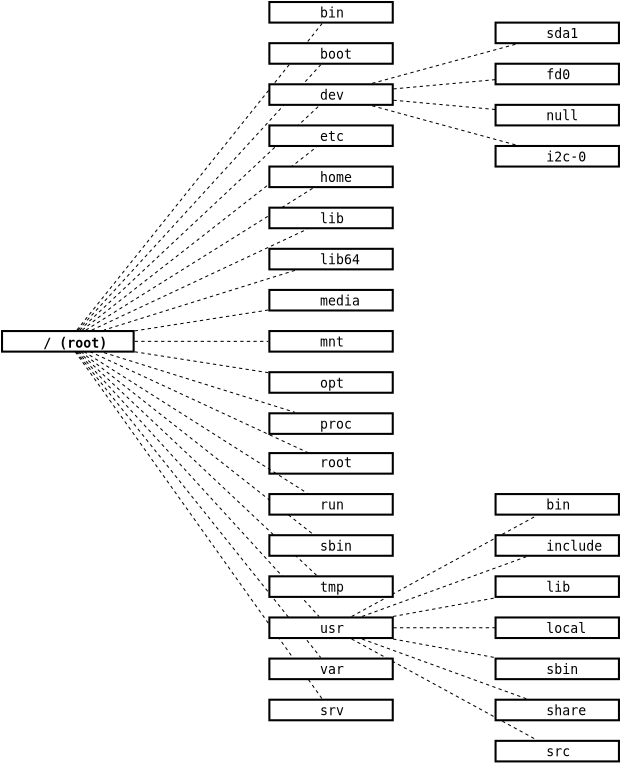 <?xml version="1.0" encoding="UTF-8"?>
<dia:diagram xmlns:dia="http://www.lysator.liu.se/~alla/dia/">
  <dia:layer name="Hintergrund" visible="true" connectable="true" active="true">
    <dia:group>
      <dia:attribute name="meta">
        <dia:composite type="dict"/>
      </dia:attribute>
      <dia:attribute name="matrix"/>
      <dia:object type="Standard - Box" version="0" id="O0">
        <dia:attribute name="obj_pos">
          <dia:point val="19.538,29.75"/>
        </dia:attribute>
        <dia:attribute name="obj_bb">
          <dia:rectangle val="19.538,29.75;25.707,30.778"/>
        </dia:attribute>
        <dia:attribute name="elem_corner">
          <dia:point val="19.538,29.75"/>
        </dia:attribute>
        <dia:attribute name="elem_width">
          <dia:real val="6.169"/>
        </dia:attribute>
        <dia:attribute name="elem_height">
          <dia:real val="1.028"/>
        </dia:attribute>
        <dia:attribute name="border_width">
          <dia:real val="0"/>
        </dia:attribute>
        <dia:attribute name="border_color">
          <dia:color val="#ffffff00"/>
        </dia:attribute>
        <dia:attribute name="show_background">
          <dia:boolean val="true"/>
        </dia:attribute>
      </dia:object>
      <dia:object type="Standard - Box" version="0" id="O1">
        <dia:attribute name="obj_pos">
          <dia:point val="19.538,29.75"/>
        </dia:attribute>
        <dia:attribute name="obj_bb">
          <dia:rectangle val="19.487,29.698;25.759,30.829"/>
        </dia:attribute>
        <dia:attribute name="elem_corner">
          <dia:point val="19.538,29.75"/>
        </dia:attribute>
        <dia:attribute name="elem_width">
          <dia:real val="6.169"/>
        </dia:attribute>
        <dia:attribute name="elem_height">
          <dia:real val="1.028"/>
        </dia:attribute>
        <dia:attribute name="border_width">
          <dia:real val="0.103"/>
        </dia:attribute>
        <dia:attribute name="inner_color">
          <dia:color val="#00000000"/>
        </dia:attribute>
        <dia:attribute name="show_background">
          <dia:boolean val="false"/>
        </dia:attribute>
      </dia:object>
    </dia:group>
    <dia:object type="Standard - Line" version="0" id="O2">
      <dia:attribute name="obj_pos">
        <dia:point val="23.647,37.922"/>
      </dia:attribute>
      <dia:attribute name="obj_bb">
        <dia:rectangle val="23.613,32.839;32.938,37.957"/>
      </dia:attribute>
      <dia:attribute name="conn_endpoints">
        <dia:point val="23.647,37.922"/>
        <dia:point val="32.903,32.874"/>
      </dia:attribute>
      <dia:attribute name="numcp">
        <dia:int val="1"/>
      </dia:attribute>
      <dia:attribute name="line_width">
        <dia:real val="0.051"/>
      </dia:attribute>
      <dia:attribute name="line_style">
        <dia:enum val="1"/>
      </dia:attribute>
      <dia:attribute name="dashlength">
        <dia:real val="0.165"/>
      </dia:attribute>
    </dia:object>
    <dia:object type="Standard - Line" version="0" id="O3">
      <dia:attribute name="obj_pos">
        <dia:point val="24.172,37.918"/>
      </dia:attribute>
      <dia:attribute name="obj_bb">
        <dia:rectangle val="24.139,34.901;32.411,37.951"/>
      </dia:attribute>
      <dia:attribute name="conn_endpoints">
        <dia:point val="24.172,37.918"/>
        <dia:point val="32.379,34.934"/>
      </dia:attribute>
      <dia:attribute name="numcp">
        <dia:int val="1"/>
      </dia:attribute>
      <dia:attribute name="line_width">
        <dia:real val="0.051"/>
      </dia:attribute>
      <dia:attribute name="line_style">
        <dia:enum val="1"/>
      </dia:attribute>
      <dia:attribute name="dashlength">
        <dia:real val="0.165"/>
      </dia:attribute>
    </dia:object>
    <dia:object type="Standard - Line" version="0" id="O4">
      <dia:attribute name="obj_pos">
        <dia:point val="25.724,37.918"/>
      </dia:attribute>
      <dia:attribute name="obj_bb">
        <dia:rectangle val="25.694,36.961;30.857,37.948"/>
      </dia:attribute>
      <dia:attribute name="conn_endpoints">
        <dia:point val="25.724,37.918"/>
        <dia:point val="30.827,36.991"/>
      </dia:attribute>
      <dia:attribute name="numcp">
        <dia:int val="1"/>
      </dia:attribute>
      <dia:attribute name="line_width">
        <dia:real val="0.051"/>
      </dia:attribute>
      <dia:attribute name="line_style">
        <dia:enum val="1"/>
      </dia:attribute>
      <dia:attribute name="dashlength">
        <dia:real val="0.165"/>
      </dia:attribute>
    </dia:object>
    <dia:object type="Standard - Line" version="0" id="O5">
      <dia:attribute name="obj_pos">
        <dia:point val="25.735,38.483"/>
      </dia:attribute>
      <dia:attribute name="obj_bb">
        <dia:rectangle val="25.709,38.457;30.841,38.508"/>
      </dia:attribute>
      <dia:attribute name="conn_endpoints">
        <dia:point val="25.735,38.483"/>
        <dia:point val="30.816,38.483"/>
      </dia:attribute>
      <dia:attribute name="numcp">
        <dia:int val="1"/>
      </dia:attribute>
      <dia:attribute name="line_width">
        <dia:real val="0.051"/>
      </dia:attribute>
      <dia:attribute name="line_style">
        <dia:enum val="1"/>
      </dia:attribute>
      <dia:attribute name="dashlength">
        <dia:real val="0.165"/>
      </dia:attribute>
    </dia:object>
    <dia:object type="Standard - Line" version="0" id="O6">
      <dia:attribute name="obj_pos">
        <dia:point val="25.724,39.047"/>
      </dia:attribute>
      <dia:attribute name="obj_bb">
        <dia:rectangle val="25.694,39.017;30.857,40.005"/>
      </dia:attribute>
      <dia:attribute name="conn_endpoints">
        <dia:point val="25.724,39.047"/>
        <dia:point val="30.827,39.975"/>
      </dia:attribute>
      <dia:attribute name="numcp">
        <dia:int val="1"/>
      </dia:attribute>
      <dia:attribute name="line_width">
        <dia:real val="0.051"/>
      </dia:attribute>
      <dia:attribute name="line_style">
        <dia:enum val="1"/>
      </dia:attribute>
      <dia:attribute name="dashlength">
        <dia:real val="0.165"/>
      </dia:attribute>
    </dia:object>
    <dia:object type="Standard - Line" version="0" id="O7">
      <dia:attribute name="obj_pos">
        <dia:point val="24.172,39.047"/>
      </dia:attribute>
      <dia:attribute name="obj_bb">
        <dia:rectangle val="24.139,39.014;32.411,42.064"/>
      </dia:attribute>
      <dia:attribute name="conn_endpoints">
        <dia:point val="24.172,39.047"/>
        <dia:point val="32.379,42.031"/>
      </dia:attribute>
      <dia:attribute name="numcp">
        <dia:int val="1"/>
      </dia:attribute>
      <dia:attribute name="line_width">
        <dia:real val="0.051"/>
      </dia:attribute>
      <dia:attribute name="line_style">
        <dia:enum val="1"/>
      </dia:attribute>
      <dia:attribute name="dashlength">
        <dia:real val="0.165"/>
      </dia:attribute>
    </dia:object>
    <dia:object type="Standard - Line" version="0" id="O8">
      <dia:attribute name="obj_pos">
        <dia:point val="23.647,39.043"/>
      </dia:attribute>
      <dia:attribute name="obj_bb">
        <dia:rectangle val="23.613,39.008;32.938,44.127"/>
      </dia:attribute>
      <dia:attribute name="conn_endpoints">
        <dia:point val="23.647,39.043"/>
        <dia:point val="32.903,44.092"/>
      </dia:attribute>
      <dia:attribute name="numcp">
        <dia:int val="1"/>
      </dia:attribute>
      <dia:attribute name="line_width">
        <dia:real val="0.051"/>
      </dia:attribute>
      <dia:attribute name="line_style">
        <dia:enum val="1"/>
      </dia:attribute>
      <dia:attribute name="dashlength">
        <dia:real val="0.165"/>
      </dia:attribute>
    </dia:object>
    <dia:object type="Standard - Line" version="0" id="O9">
      <dia:attribute name="obj_pos">
        <dia:point val="9.911,23.598"/>
      </dia:attribute>
      <dia:attribute name="obj_bb">
        <dia:rectangle val="9.875,8.24;22.205,23.634"/>
      </dia:attribute>
      <dia:attribute name="conn_endpoints">
        <dia:point val="9.911,23.598"/>
        <dia:point val="22.169,8.276"/>
      </dia:attribute>
      <dia:attribute name="numcp">
        <dia:int val="1"/>
      </dia:attribute>
      <dia:attribute name="line_width">
        <dia:real val="0.051"/>
      </dia:attribute>
      <dia:attribute name="line_style">
        <dia:enum val="1"/>
      </dia:attribute>
      <dia:attribute name="dashlength">
        <dia:real val="0.165"/>
      </dia:attribute>
    </dia:object>
    <dia:object type="Standard - Line" version="0" id="O10">
      <dia:attribute name="obj_pos">
        <dia:point val="9.975,23.599"/>
      </dia:attribute>
      <dia:attribute name="obj_bb">
        <dia:rectangle val="9.939,10.296;22.141,23.635"/>
      </dia:attribute>
      <dia:attribute name="conn_endpoints">
        <dia:point val="9.975,23.599"/>
        <dia:point val="22.105,10.332"/>
      </dia:attribute>
      <dia:attribute name="numcp">
        <dia:int val="1"/>
      </dia:attribute>
      <dia:attribute name="line_width">
        <dia:real val="0.051"/>
      </dia:attribute>
      <dia:attribute name="line_style">
        <dia:enum val="1"/>
      </dia:attribute>
      <dia:attribute name="dashlength">
        <dia:real val="0.165"/>
      </dia:attribute>
    </dia:object>
    <dia:object type="Standard - Line" version="0" id="O11">
      <dia:attribute name="obj_pos">
        <dia:point val="10.057,23.602"/>
      </dia:attribute>
      <dia:attribute name="obj_bb">
        <dia:rectangle val="10.021,12.348;22.059,23.639"/>
      </dia:attribute>
      <dia:attribute name="conn_endpoints">
        <dia:point val="10.057,23.602"/>
        <dia:point val="22.023,12.384"/>
      </dia:attribute>
      <dia:attribute name="numcp">
        <dia:int val="1"/>
      </dia:attribute>
      <dia:attribute name="line_width">
        <dia:real val="0.051"/>
      </dia:attribute>
      <dia:attribute name="line_style">
        <dia:enum val="1"/>
      </dia:attribute>
      <dia:attribute name="dashlength">
        <dia:real val="0.165"/>
      </dia:attribute>
    </dia:object>
    <dia:object type="Standard - Line" version="0" id="O12">
      <dia:attribute name="obj_pos">
        <dia:point val="10.183,23.597"/>
      </dia:attribute>
      <dia:attribute name="obj_bb">
        <dia:rectangle val="10.147,14.41;21.933,23.633"/>
      </dia:attribute>
      <dia:attribute name="conn_endpoints">
        <dia:point val="10.183,23.597"/>
        <dia:point val="21.896,14.446"/>
      </dia:attribute>
      <dia:attribute name="numcp">
        <dia:int val="1"/>
      </dia:attribute>
      <dia:attribute name="line_width">
        <dia:real val="0.051"/>
      </dia:attribute>
      <dia:attribute name="line_style">
        <dia:enum val="1"/>
      </dia:attribute>
      <dia:attribute name="dashlength">
        <dia:real val="0.165"/>
      </dia:attribute>
    </dia:object>
    <dia:object type="Standard - Line" version="0" id="O13">
      <dia:attribute name="obj_pos">
        <dia:point val="10.362,23.598"/>
      </dia:attribute>
      <dia:attribute name="obj_bb">
        <dia:rectangle val="10.327,16.466;21.753,23.634"/>
      </dia:attribute>
      <dia:attribute name="conn_endpoints">
        <dia:point val="10.362,23.598"/>
        <dia:point val="21.717,16.501"/>
      </dia:attribute>
      <dia:attribute name="numcp">
        <dia:int val="1"/>
      </dia:attribute>
      <dia:attribute name="line_width">
        <dia:real val="0.051"/>
      </dia:attribute>
      <dia:attribute name="line_style">
        <dia:enum val="1"/>
      </dia:attribute>
      <dia:attribute name="dashlength">
        <dia:real val="0.165"/>
      </dia:attribute>
    </dia:object>
    <dia:object type="Standard - Line" version="0" id="O14">
      <dia:attribute name="obj_pos">
        <dia:point val="10.655,23.602"/>
      </dia:attribute>
      <dia:attribute name="obj_bb">
        <dia:rectangle val="10.62,18.519;21.459,23.636"/>
      </dia:attribute>
      <dia:attribute name="conn_endpoints">
        <dia:point val="10.655,23.602"/>
        <dia:point val="21.425,18.554"/>
      </dia:attribute>
      <dia:attribute name="numcp">
        <dia:int val="1"/>
      </dia:attribute>
      <dia:attribute name="line_width">
        <dia:real val="0.051"/>
      </dia:attribute>
      <dia:attribute name="line_style">
        <dia:enum val="1"/>
      </dia:attribute>
      <dia:attribute name="dashlength">
        <dia:real val="0.165"/>
      </dia:attribute>
    </dia:object>
    <dia:object type="Standard - Line" version="0" id="O15">
      <dia:attribute name="obj_pos">
        <dia:point val="20.814,20.614"/>
      </dia:attribute>
      <dia:attribute name="obj_bb">
        <dia:rectangle val="11.233,20.582;20.847,23.63"/>
      </dia:attribute>
      <dia:attribute name="conn_endpoints">
        <dia:point val="20.814,20.614"/>
        <dia:point val="11.265,23.598"/>
      </dia:attribute>
      <dia:attribute name="numcp">
        <dia:int val="1"/>
      </dia:attribute>
      <dia:attribute name="line_width">
        <dia:real val="0.051"/>
      </dia:attribute>
      <dia:attribute name="line_style">
        <dia:enum val="1"/>
      </dia:attribute>
      <dia:attribute name="dashlength">
        <dia:real val="0.165"/>
      </dia:attribute>
    </dia:object>
    <dia:object type="Standard - Line" version="0" id="O16">
      <dia:attribute name="obj_pos">
        <dia:point val="19.484,22.596"/>
      </dia:attribute>
      <dia:attribute name="obj_bb">
        <dia:rectangle val="12.772,22.567;19.513,23.67"/>
      </dia:attribute>
      <dia:attribute name="conn_endpoints">
        <dia:point val="19.484,22.596"/>
        <dia:point val="12.801,23.64"/>
      </dia:attribute>
      <dia:attribute name="numcp">
        <dia:int val="1"/>
      </dia:attribute>
      <dia:attribute name="line_width">
        <dia:real val="0.051"/>
      </dia:attribute>
      <dia:attribute name="line_style">
        <dia:enum val="1"/>
      </dia:attribute>
      <dia:attribute name="dashlength">
        <dia:real val="0.165"/>
      </dia:attribute>
    </dia:object>
    <dia:object type="Standard - Line" version="0" id="O17">
      <dia:attribute name="obj_pos">
        <dia:point val="12.801,24.163"/>
      </dia:attribute>
      <dia:attribute name="obj_bb">
        <dia:rectangle val="12.776,24.137;19.509,24.188"/>
      </dia:attribute>
      <dia:attribute name="conn_endpoints">
        <dia:point val="12.801,24.163"/>
        <dia:point val="19.484,24.163"/>
      </dia:attribute>
      <dia:attribute name="numcp">
        <dia:int val="1"/>
      </dia:attribute>
      <dia:attribute name="line_width">
        <dia:real val="0.051"/>
      </dia:attribute>
      <dia:attribute name="line_style">
        <dia:enum val="1"/>
      </dia:attribute>
      <dia:attribute name="dashlength">
        <dia:real val="0.165"/>
      </dia:attribute>
    </dia:object>
    <dia:object type="Standard - Line" version="0" id="O18">
      <dia:attribute name="obj_pos">
        <dia:point val="12.801,24.685"/>
      </dia:attribute>
      <dia:attribute name="obj_bb">
        <dia:rectangle val="12.772,24.655;19.513,25.758"/>
      </dia:attribute>
      <dia:attribute name="conn_endpoints">
        <dia:point val="12.801,24.685"/>
        <dia:point val="19.484,25.729"/>
      </dia:attribute>
      <dia:attribute name="numcp">
        <dia:int val="1"/>
      </dia:attribute>
      <dia:attribute name="line_width">
        <dia:real val="0.051"/>
      </dia:attribute>
      <dia:attribute name="line_style">
        <dia:enum val="1"/>
      </dia:attribute>
      <dia:attribute name="dashlength">
        <dia:real val="0.165"/>
      </dia:attribute>
    </dia:object>
    <dia:object type="Standard - Line" version="0" id="O19">
      <dia:attribute name="obj_pos">
        <dia:point val="11.265,24.727"/>
      </dia:attribute>
      <dia:attribute name="obj_bb">
        <dia:rectangle val="11.233,24.695;20.847,27.743"/>
      </dia:attribute>
      <dia:attribute name="conn_endpoints">
        <dia:point val="11.265,24.727"/>
        <dia:point val="20.814,27.711"/>
      </dia:attribute>
      <dia:attribute name="numcp">
        <dia:int val="1"/>
      </dia:attribute>
      <dia:attribute name="line_width">
        <dia:real val="0.051"/>
      </dia:attribute>
      <dia:attribute name="line_style">
        <dia:enum val="1"/>
      </dia:attribute>
      <dia:attribute name="dashlength">
        <dia:real val="0.165"/>
      </dia:attribute>
    </dia:object>
    <dia:object type="Standard - Line" version="0" id="O20">
      <dia:attribute name="obj_pos">
        <dia:point val="10.269,24.676"/>
      </dia:attribute>
      <dia:attribute name="obj_bb">
        <dia:rectangle val="10.234,24.641;21.46,31.789"/>
      </dia:attribute>
      <dia:attribute name="conn_endpoints">
        <dia:point val="10.269,24.676"/>
        <dia:point val="21.425,31.753"/>
      </dia:attribute>
      <dia:attribute name="numcp">
        <dia:int val="1"/>
      </dia:attribute>
      <dia:attribute name="line_width">
        <dia:real val="0.051"/>
      </dia:attribute>
      <dia:attribute name="line_style">
        <dia:enum val="1"/>
      </dia:attribute>
      <dia:attribute name="dashlength">
        <dia:real val="0.165"/>
      </dia:attribute>
      <dia:connections>
        <dia:connection handle="0" to="O29" connection="8"/>
      </dia:connections>
    </dia:object>
    <dia:object type="Standard - Line" version="0" id="O21">
      <dia:attribute name="obj_pos">
        <dia:point val="10.113,24.676"/>
      </dia:attribute>
      <dia:attribute name="obj_bb">
        <dia:rectangle val="10.076,24.64;21.753,33.842"/>
      </dia:attribute>
      <dia:attribute name="conn_endpoints">
        <dia:point val="10.113,24.676"/>
        <dia:point val="21.717,33.806"/>
      </dia:attribute>
      <dia:attribute name="numcp">
        <dia:int val="1"/>
      </dia:attribute>
      <dia:attribute name="line_width">
        <dia:real val="0.051"/>
      </dia:attribute>
      <dia:attribute name="line_style">
        <dia:enum val="1"/>
      </dia:attribute>
      <dia:attribute name="dashlength">
        <dia:real val="0.165"/>
      </dia:attribute>
      <dia:connections>
        <dia:connection handle="0" to="O29" connection="8"/>
      </dia:connections>
    </dia:object>
    <dia:object type="Standard - Line" version="0" id="O22">
      <dia:attribute name="obj_pos">
        <dia:point val="10.006,24.677"/>
      </dia:attribute>
      <dia:attribute name="obj_bb">
        <dia:rectangle val="9.97,24.641;21.933,35.897"/>
      </dia:attribute>
      <dia:attribute name="conn_endpoints">
        <dia:point val="10.006,24.677"/>
        <dia:point val="21.896,35.861"/>
      </dia:attribute>
      <dia:attribute name="numcp">
        <dia:int val="1"/>
      </dia:attribute>
      <dia:attribute name="line_width">
        <dia:real val="0.051"/>
      </dia:attribute>
      <dia:attribute name="line_style">
        <dia:enum val="1"/>
      </dia:attribute>
      <dia:attribute name="dashlength">
        <dia:real val="0.165"/>
      </dia:attribute>
      <dia:connections>
        <dia:connection handle="0" to="O29" connection="8"/>
      </dia:connections>
    </dia:object>
    <dia:object type="Standard - Line" version="0" id="O23">
      <dia:attribute name="obj_pos">
        <dia:point val="9.929,24.677"/>
      </dia:attribute>
      <dia:attribute name="obj_bb">
        <dia:rectangle val="9.893,24.641;22.059,37.959"/>
      </dia:attribute>
      <dia:attribute name="conn_endpoints">
        <dia:point val="9.929,24.677"/>
        <dia:point val="22.023,37.922"/>
      </dia:attribute>
      <dia:attribute name="numcp">
        <dia:int val="1"/>
      </dia:attribute>
      <dia:attribute name="line_width">
        <dia:real val="0.051"/>
      </dia:attribute>
      <dia:attribute name="line_style">
        <dia:enum val="1"/>
      </dia:attribute>
      <dia:attribute name="dashlength">
        <dia:real val="0.165"/>
      </dia:attribute>
      <dia:connections>
        <dia:connection handle="0" to="O29" connection="8"/>
      </dia:connections>
    </dia:object>
    <dia:object type="Standard - Line" version="0" id="O24">
      <dia:attribute name="obj_pos">
        <dia:point val="9.87,24.676"/>
      </dia:attribute>
      <dia:attribute name="obj_bb">
        <dia:rectangle val="9.834,24.64;22.141,40.011"/>
      </dia:attribute>
      <dia:attribute name="conn_endpoints">
        <dia:point val="9.87,24.676"/>
        <dia:point val="22.105,39.975"/>
      </dia:attribute>
      <dia:attribute name="numcp">
        <dia:int val="1"/>
      </dia:attribute>
      <dia:attribute name="line_width">
        <dia:real val="0.051"/>
      </dia:attribute>
      <dia:attribute name="line_style">
        <dia:enum val="1"/>
      </dia:attribute>
      <dia:attribute name="dashlength">
        <dia:real val="0.165"/>
      </dia:attribute>
      <dia:connections>
        <dia:connection handle="0" to="O29" connection="8"/>
      </dia:connections>
    </dia:object>
    <dia:object type="Standard - Line" version="0" id="O25">
      <dia:attribute name="obj_pos">
        <dia:point val="9.822,24.673"/>
      </dia:attribute>
      <dia:attribute name="obj_bb">
        <dia:rectangle val="9.787,24.637;22.205,42.067"/>
      </dia:attribute>
      <dia:attribute name="conn_endpoints">
        <dia:point val="9.822,24.673"/>
        <dia:point val="22.169,42.031"/>
      </dia:attribute>
      <dia:attribute name="numcp">
        <dia:int val="1"/>
      </dia:attribute>
      <dia:attribute name="line_width">
        <dia:real val="0.051"/>
      </dia:attribute>
      <dia:attribute name="line_style">
        <dia:enum val="1"/>
      </dia:attribute>
      <dia:attribute name="dashlength">
        <dia:real val="0.165"/>
      </dia:attribute>
      <dia:connections>
        <dia:connection handle="0" to="O29" connection="8"/>
      </dia:connections>
    </dia:object>
    <dia:group>
      <dia:attribute name="meta">
        <dia:composite type="dict"/>
      </dia:attribute>
      <dia:attribute name="matrix"/>
      <dia:object type="Standard - Box" version="0" id="O26">
        <dia:attribute name="obj_pos">
          <dia:point val="19.536,7.197"/>
        </dia:attribute>
        <dia:attribute name="obj_bb">
          <dia:rectangle val="19.536,7.197;25.705,8.226"/>
        </dia:attribute>
        <dia:attribute name="elem_corner">
          <dia:point val="19.536,7.197"/>
        </dia:attribute>
        <dia:attribute name="elem_width">
          <dia:real val="6.169"/>
        </dia:attribute>
        <dia:attribute name="elem_height">
          <dia:real val="1.028"/>
        </dia:attribute>
        <dia:attribute name="border_width">
          <dia:real val="0"/>
        </dia:attribute>
        <dia:attribute name="border_color">
          <dia:color val="#ffffff00"/>
        </dia:attribute>
        <dia:attribute name="show_background">
          <dia:boolean val="true"/>
        </dia:attribute>
      </dia:object>
      <dia:object type="Standard - Box" version="0" id="O27">
        <dia:attribute name="obj_pos">
          <dia:point val="19.536,7.197"/>
        </dia:attribute>
        <dia:attribute name="obj_bb">
          <dia:rectangle val="19.484,7.146;25.756,8.277"/>
        </dia:attribute>
        <dia:attribute name="elem_corner">
          <dia:point val="19.536,7.197"/>
        </dia:attribute>
        <dia:attribute name="elem_width">
          <dia:real val="6.169"/>
        </dia:attribute>
        <dia:attribute name="elem_height">
          <dia:real val="1.028"/>
        </dia:attribute>
        <dia:attribute name="border_width">
          <dia:real val="0.103"/>
        </dia:attribute>
        <dia:attribute name="inner_color">
          <dia:color val="#00000000"/>
        </dia:attribute>
        <dia:attribute name="show_background">
          <dia:boolean val="false"/>
        </dia:attribute>
      </dia:object>
    </dia:group>
    <dia:object type="Standard - Text" version="1" id="O28">
      <dia:attribute name="obj_pos">
        <dia:point val="22.072,7.972"/>
      </dia:attribute>
      <dia:attribute name="obj_bb">
        <dia:rectangle val="22.072,7.362;23.257,8.127"/>
      </dia:attribute>
      <dia:attribute name="text">
        <dia:composite type="text">
          <dia:attribute name="string">
            <dia:string>#bin#</dia:string>
          </dia:attribute>
          <dia:attribute name="font">
            <dia:font family="monospace" style="0" name="Courier"/>
          </dia:attribute>
          <dia:attribute name="height">
            <dia:real val="0.823"/>
          </dia:attribute>
          <dia:attribute name="pos">
            <dia:point val="22.072,7.972"/>
          </dia:attribute>
          <dia:attribute name="color">
            <dia:color val="#000000ff"/>
          </dia:attribute>
          <dia:attribute name="alignment">
            <dia:enum val="0"/>
          </dia:attribute>
        </dia:composite>
      </dia:attribute>
      <dia:attribute name="valign">
        <dia:enum val="3"/>
      </dia:attribute>
    </dia:object>
    <dia:group>
      <dia:attribute name="meta">
        <dia:composite type="dict"/>
      </dia:attribute>
      <dia:attribute name="matrix"/>
      <dia:object type="Standard - Box" version="0" id="O29">
        <dia:attribute name="obj_pos">
          <dia:point val="6.169,23.648"/>
        </dia:attribute>
        <dia:attribute name="obj_bb">
          <dia:rectangle val="6.169,23.648;12.75,24.677"/>
        </dia:attribute>
        <dia:attribute name="elem_corner">
          <dia:point val="6.169,23.648"/>
        </dia:attribute>
        <dia:attribute name="elem_width">
          <dia:real val="6.58"/>
        </dia:attribute>
        <dia:attribute name="elem_height">
          <dia:real val="1.028"/>
        </dia:attribute>
        <dia:attribute name="border_width">
          <dia:real val="0"/>
        </dia:attribute>
        <dia:attribute name="border_color">
          <dia:color val="#ffffff00"/>
        </dia:attribute>
        <dia:attribute name="show_background">
          <dia:boolean val="true"/>
        </dia:attribute>
      </dia:object>
      <dia:object type="Standard - Box" version="0" id="O30">
        <dia:attribute name="obj_pos">
          <dia:point val="6.169,23.648"/>
        </dia:attribute>
        <dia:attribute name="obj_bb">
          <dia:rectangle val="6.118,23.597;12.801,24.728"/>
        </dia:attribute>
        <dia:attribute name="elem_corner">
          <dia:point val="6.169,23.648"/>
        </dia:attribute>
        <dia:attribute name="elem_width">
          <dia:real val="6.58"/>
        </dia:attribute>
        <dia:attribute name="elem_height">
          <dia:real val="1.028"/>
        </dia:attribute>
        <dia:attribute name="border_width">
          <dia:real val="0.103"/>
        </dia:attribute>
        <dia:attribute name="inner_color">
          <dia:color val="#00000000"/>
        </dia:attribute>
        <dia:attribute name="show_background">
          <dia:boolean val="false"/>
        </dia:attribute>
      </dia:object>
    </dia:group>
    <dia:object type="Standard - Text" version="1" id="O31">
      <dia:attribute name="obj_pos">
        <dia:point val="8.226,24.478"/>
      </dia:attribute>
      <dia:attribute name="obj_bb">
        <dia:rectangle val="8.226,23.868;11.386,24.633"/>
      </dia:attribute>
      <dia:attribute name="text">
        <dia:composite type="text">
          <dia:attribute name="string">
            <dia:string>#/ (root)#</dia:string>
          </dia:attribute>
          <dia:attribute name="font">
            <dia:font family="monospace" style="80" name="Courier-Bold"/>
          </dia:attribute>
          <dia:attribute name="height">
            <dia:real val="0.823"/>
          </dia:attribute>
          <dia:attribute name="pos">
            <dia:point val="8.226,24.478"/>
          </dia:attribute>
          <dia:attribute name="color">
            <dia:color val="#000000ff"/>
          </dia:attribute>
          <dia:attribute name="alignment">
            <dia:enum val="0"/>
          </dia:attribute>
        </dia:composite>
      </dia:attribute>
      <dia:attribute name="valign">
        <dia:enum val="3"/>
      </dia:attribute>
    </dia:object>
    <dia:group>
      <dia:attribute name="meta">
        <dia:composite type="dict"/>
      </dia:attribute>
      <dia:attribute name="matrix"/>
      <dia:object type="Standard - Box" version="0" id="O32">
        <dia:attribute name="obj_pos">
          <dia:point val="19.536,9.254"/>
        </dia:attribute>
        <dia:attribute name="obj_bb">
          <dia:rectangle val="19.536,9.254;25.705,10.282"/>
        </dia:attribute>
        <dia:attribute name="elem_corner">
          <dia:point val="19.536,9.254"/>
        </dia:attribute>
        <dia:attribute name="elem_width">
          <dia:real val="6.169"/>
        </dia:attribute>
        <dia:attribute name="elem_height">
          <dia:real val="1.028"/>
        </dia:attribute>
        <dia:attribute name="border_width">
          <dia:real val="0"/>
        </dia:attribute>
        <dia:attribute name="border_color">
          <dia:color val="#ffffff00"/>
        </dia:attribute>
        <dia:attribute name="show_background">
          <dia:boolean val="true"/>
        </dia:attribute>
      </dia:object>
      <dia:object type="Standard - Box" version="0" id="O33">
        <dia:attribute name="obj_pos">
          <dia:point val="19.536,9.254"/>
        </dia:attribute>
        <dia:attribute name="obj_bb">
          <dia:rectangle val="19.484,9.202;25.756,10.333"/>
        </dia:attribute>
        <dia:attribute name="elem_corner">
          <dia:point val="19.536,9.254"/>
        </dia:attribute>
        <dia:attribute name="elem_width">
          <dia:real val="6.169"/>
        </dia:attribute>
        <dia:attribute name="elem_height">
          <dia:real val="1.028"/>
        </dia:attribute>
        <dia:attribute name="border_width">
          <dia:real val="0.103"/>
        </dia:attribute>
        <dia:attribute name="inner_color">
          <dia:color val="#00000000"/>
        </dia:attribute>
        <dia:attribute name="show_background">
          <dia:boolean val="false"/>
        </dia:attribute>
      </dia:object>
    </dia:group>
    <dia:object type="Standard - Text" version="1" id="O34">
      <dia:attribute name="obj_pos">
        <dia:point val="22.072,10.029"/>
      </dia:attribute>
      <dia:attribute name="obj_bb">
        <dia:rectangle val="22.072,9.419;23.652,10.184"/>
      </dia:attribute>
      <dia:attribute name="text">
        <dia:composite type="text">
          <dia:attribute name="string">
            <dia:string>#boot#</dia:string>
          </dia:attribute>
          <dia:attribute name="font">
            <dia:font family="monospace" style="0" name="Courier"/>
          </dia:attribute>
          <dia:attribute name="height">
            <dia:real val="0.823"/>
          </dia:attribute>
          <dia:attribute name="pos">
            <dia:point val="22.072,10.029"/>
          </dia:attribute>
          <dia:attribute name="color">
            <dia:color val="#000000ff"/>
          </dia:attribute>
          <dia:attribute name="alignment">
            <dia:enum val="0"/>
          </dia:attribute>
        </dia:composite>
      </dia:attribute>
      <dia:attribute name="valign">
        <dia:enum val="3"/>
      </dia:attribute>
    </dia:object>
    <dia:group>
      <dia:attribute name="meta">
        <dia:composite type="dict"/>
      </dia:attribute>
      <dia:attribute name="matrix"/>
      <dia:object type="Standard - Box" version="0" id="O35">
        <dia:attribute name="obj_pos">
          <dia:point val="19.536,11.31"/>
        </dia:attribute>
        <dia:attribute name="obj_bb">
          <dia:rectangle val="19.536,11.31;25.705,12.338"/>
        </dia:attribute>
        <dia:attribute name="elem_corner">
          <dia:point val="19.536,11.31"/>
        </dia:attribute>
        <dia:attribute name="elem_width">
          <dia:real val="6.169"/>
        </dia:attribute>
        <dia:attribute name="elem_height">
          <dia:real val="1.028"/>
        </dia:attribute>
        <dia:attribute name="border_width">
          <dia:real val="0"/>
        </dia:attribute>
        <dia:attribute name="border_color">
          <dia:color val="#ffffff00"/>
        </dia:attribute>
        <dia:attribute name="show_background">
          <dia:boolean val="true"/>
        </dia:attribute>
      </dia:object>
      <dia:object type="Standard - Box" version="0" id="O36">
        <dia:attribute name="obj_pos">
          <dia:point val="19.536,11.31"/>
        </dia:attribute>
        <dia:attribute name="obj_bb">
          <dia:rectangle val="19.484,11.259;25.756,12.39"/>
        </dia:attribute>
        <dia:attribute name="elem_corner">
          <dia:point val="19.536,11.31"/>
        </dia:attribute>
        <dia:attribute name="elem_width">
          <dia:real val="6.169"/>
        </dia:attribute>
        <dia:attribute name="elem_height">
          <dia:real val="1.028"/>
        </dia:attribute>
        <dia:attribute name="border_width">
          <dia:real val="0.103"/>
        </dia:attribute>
        <dia:attribute name="inner_color">
          <dia:color val="#00000000"/>
        </dia:attribute>
        <dia:attribute name="show_background">
          <dia:boolean val="false"/>
        </dia:attribute>
      </dia:object>
    </dia:group>
    <dia:object type="Standard - Text" version="1" id="O37">
      <dia:attribute name="obj_pos">
        <dia:point val="22.072,12.085"/>
      </dia:attribute>
      <dia:attribute name="obj_bb">
        <dia:rectangle val="22.072,11.475;23.257,12.24"/>
      </dia:attribute>
      <dia:attribute name="text">
        <dia:composite type="text">
          <dia:attribute name="string">
            <dia:string>#dev#</dia:string>
          </dia:attribute>
          <dia:attribute name="font">
            <dia:font family="monospace" style="0" name="Courier"/>
          </dia:attribute>
          <dia:attribute name="height">
            <dia:real val="0.823"/>
          </dia:attribute>
          <dia:attribute name="pos">
            <dia:point val="22.072,12.085"/>
          </dia:attribute>
          <dia:attribute name="color">
            <dia:color val="#000000ff"/>
          </dia:attribute>
          <dia:attribute name="alignment">
            <dia:enum val="0"/>
          </dia:attribute>
        </dia:composite>
      </dia:attribute>
      <dia:attribute name="valign">
        <dia:enum val="3"/>
      </dia:attribute>
    </dia:object>
    <dia:group>
      <dia:attribute name="meta">
        <dia:composite type="dict"/>
      </dia:attribute>
      <dia:attribute name="matrix"/>
      <dia:object type="Standard - Box" version="0" id="O38">
        <dia:attribute name="obj_pos">
          <dia:point val="19.536,13.367"/>
        </dia:attribute>
        <dia:attribute name="obj_bb">
          <dia:rectangle val="19.536,13.367;25.705,14.395"/>
        </dia:attribute>
        <dia:attribute name="elem_corner">
          <dia:point val="19.536,13.367"/>
        </dia:attribute>
        <dia:attribute name="elem_width">
          <dia:real val="6.169"/>
        </dia:attribute>
        <dia:attribute name="elem_height">
          <dia:real val="1.028"/>
        </dia:attribute>
        <dia:attribute name="border_width">
          <dia:real val="0"/>
        </dia:attribute>
        <dia:attribute name="border_color">
          <dia:color val="#ffffff00"/>
        </dia:attribute>
        <dia:attribute name="show_background">
          <dia:boolean val="true"/>
        </dia:attribute>
      </dia:object>
      <dia:object type="Standard - Box" version="0" id="O39">
        <dia:attribute name="obj_pos">
          <dia:point val="19.536,13.367"/>
        </dia:attribute>
        <dia:attribute name="obj_bb">
          <dia:rectangle val="19.484,13.315;25.756,14.446"/>
        </dia:attribute>
        <dia:attribute name="elem_corner">
          <dia:point val="19.536,13.367"/>
        </dia:attribute>
        <dia:attribute name="elem_width">
          <dia:real val="6.169"/>
        </dia:attribute>
        <dia:attribute name="elem_height">
          <dia:real val="1.028"/>
        </dia:attribute>
        <dia:attribute name="border_width">
          <dia:real val="0.103"/>
        </dia:attribute>
        <dia:attribute name="inner_color">
          <dia:color val="#00000000"/>
        </dia:attribute>
        <dia:attribute name="show_background">
          <dia:boolean val="false"/>
        </dia:attribute>
      </dia:object>
    </dia:group>
    <dia:object type="Standard - Text" version="1" id="O40">
      <dia:attribute name="obj_pos">
        <dia:point val="22.072,14.141"/>
      </dia:attribute>
      <dia:attribute name="obj_bb">
        <dia:rectangle val="22.072,13.531;23.257,14.296"/>
      </dia:attribute>
      <dia:attribute name="text">
        <dia:composite type="text">
          <dia:attribute name="string">
            <dia:string>#etc#</dia:string>
          </dia:attribute>
          <dia:attribute name="font">
            <dia:font family="monospace" style="0" name="Courier"/>
          </dia:attribute>
          <dia:attribute name="height">
            <dia:real val="0.823"/>
          </dia:attribute>
          <dia:attribute name="pos">
            <dia:point val="22.072,14.141"/>
          </dia:attribute>
          <dia:attribute name="color">
            <dia:color val="#000000ff"/>
          </dia:attribute>
          <dia:attribute name="alignment">
            <dia:enum val="0"/>
          </dia:attribute>
        </dia:composite>
      </dia:attribute>
      <dia:attribute name="valign">
        <dia:enum val="3"/>
      </dia:attribute>
    </dia:object>
    <dia:group>
      <dia:attribute name="meta">
        <dia:composite type="dict"/>
      </dia:attribute>
      <dia:attribute name="matrix"/>
      <dia:object type="Standard - Box" version="0" id="O41">
        <dia:attribute name="obj_pos">
          <dia:point val="19.536,15.423"/>
        </dia:attribute>
        <dia:attribute name="obj_bb">
          <dia:rectangle val="19.536,15.423;25.705,16.451"/>
        </dia:attribute>
        <dia:attribute name="elem_corner">
          <dia:point val="19.536,15.423"/>
        </dia:attribute>
        <dia:attribute name="elem_width">
          <dia:real val="6.169"/>
        </dia:attribute>
        <dia:attribute name="elem_height">
          <dia:real val="1.028"/>
        </dia:attribute>
        <dia:attribute name="border_width">
          <dia:real val="0"/>
        </dia:attribute>
        <dia:attribute name="border_color">
          <dia:color val="#ffffff00"/>
        </dia:attribute>
        <dia:attribute name="show_background">
          <dia:boolean val="true"/>
        </dia:attribute>
      </dia:object>
      <dia:object type="Standard - Box" version="0" id="O42">
        <dia:attribute name="obj_pos">
          <dia:point val="19.536,15.423"/>
        </dia:attribute>
        <dia:attribute name="obj_bb">
          <dia:rectangle val="19.484,15.371;25.756,16.503"/>
        </dia:attribute>
        <dia:attribute name="elem_corner">
          <dia:point val="19.536,15.423"/>
        </dia:attribute>
        <dia:attribute name="elem_width">
          <dia:real val="6.169"/>
        </dia:attribute>
        <dia:attribute name="elem_height">
          <dia:real val="1.028"/>
        </dia:attribute>
        <dia:attribute name="border_width">
          <dia:real val="0.103"/>
        </dia:attribute>
        <dia:attribute name="inner_color">
          <dia:color val="#00000000"/>
        </dia:attribute>
        <dia:attribute name="show_background">
          <dia:boolean val="false"/>
        </dia:attribute>
      </dia:object>
    </dia:group>
    <dia:object type="Standard - Text" version="1" id="O43">
      <dia:attribute name="obj_pos">
        <dia:point val="22.072,16.198"/>
      </dia:attribute>
      <dia:attribute name="obj_bb">
        <dia:rectangle val="22.072,15.588;23.652,16.353"/>
      </dia:attribute>
      <dia:attribute name="text">
        <dia:composite type="text">
          <dia:attribute name="string">
            <dia:string>#home#</dia:string>
          </dia:attribute>
          <dia:attribute name="font">
            <dia:font family="monospace" style="0" name="Courier"/>
          </dia:attribute>
          <dia:attribute name="height">
            <dia:real val="0.823"/>
          </dia:attribute>
          <dia:attribute name="pos">
            <dia:point val="22.072,16.198"/>
          </dia:attribute>
          <dia:attribute name="color">
            <dia:color val="#000000ff"/>
          </dia:attribute>
          <dia:attribute name="alignment">
            <dia:enum val="0"/>
          </dia:attribute>
        </dia:composite>
      </dia:attribute>
      <dia:attribute name="valign">
        <dia:enum val="3"/>
      </dia:attribute>
    </dia:object>
    <dia:group>
      <dia:attribute name="meta">
        <dia:composite type="dict"/>
      </dia:attribute>
      <dia:attribute name="matrix"/>
      <dia:object type="Standard - Box" version="0" id="O44">
        <dia:attribute name="obj_pos">
          <dia:point val="19.536,17.479"/>
        </dia:attribute>
        <dia:attribute name="obj_bb">
          <dia:rectangle val="19.536,17.479;25.705,18.508"/>
        </dia:attribute>
        <dia:attribute name="elem_corner">
          <dia:point val="19.536,17.479"/>
        </dia:attribute>
        <dia:attribute name="elem_width">
          <dia:real val="6.169"/>
        </dia:attribute>
        <dia:attribute name="elem_height">
          <dia:real val="1.028"/>
        </dia:attribute>
        <dia:attribute name="border_width">
          <dia:real val="0"/>
        </dia:attribute>
        <dia:attribute name="border_color">
          <dia:color val="#ffffff00"/>
        </dia:attribute>
        <dia:attribute name="show_background">
          <dia:boolean val="true"/>
        </dia:attribute>
      </dia:object>
      <dia:object type="Standard - Box" version="0" id="O45">
        <dia:attribute name="obj_pos">
          <dia:point val="19.536,17.479"/>
        </dia:attribute>
        <dia:attribute name="obj_bb">
          <dia:rectangle val="19.484,17.428;25.756,18.559"/>
        </dia:attribute>
        <dia:attribute name="elem_corner">
          <dia:point val="19.536,17.479"/>
        </dia:attribute>
        <dia:attribute name="elem_width">
          <dia:real val="6.169"/>
        </dia:attribute>
        <dia:attribute name="elem_height">
          <dia:real val="1.028"/>
        </dia:attribute>
        <dia:attribute name="border_width">
          <dia:real val="0.103"/>
        </dia:attribute>
        <dia:attribute name="inner_color">
          <dia:color val="#00000000"/>
        </dia:attribute>
        <dia:attribute name="show_background">
          <dia:boolean val="false"/>
        </dia:attribute>
      </dia:object>
    </dia:group>
    <dia:object type="Standard - Text" version="1" id="O46">
      <dia:attribute name="obj_pos">
        <dia:point val="22.072,18.254"/>
      </dia:attribute>
      <dia:attribute name="obj_bb">
        <dia:rectangle val="22.072,17.644;23.257,18.409"/>
      </dia:attribute>
      <dia:attribute name="text">
        <dia:composite type="text">
          <dia:attribute name="string">
            <dia:string>#lib#</dia:string>
          </dia:attribute>
          <dia:attribute name="font">
            <dia:font family="monospace" style="0" name="Courier"/>
          </dia:attribute>
          <dia:attribute name="height">
            <dia:real val="0.823"/>
          </dia:attribute>
          <dia:attribute name="pos">
            <dia:point val="22.072,18.254"/>
          </dia:attribute>
          <dia:attribute name="color">
            <dia:color val="#000000ff"/>
          </dia:attribute>
          <dia:attribute name="alignment">
            <dia:enum val="0"/>
          </dia:attribute>
        </dia:composite>
      </dia:attribute>
      <dia:attribute name="valign">
        <dia:enum val="3"/>
      </dia:attribute>
    </dia:object>
    <dia:group>
      <dia:attribute name="meta">
        <dia:composite type="dict"/>
      </dia:attribute>
      <dia:attribute name="matrix"/>
      <dia:object type="Standard - Box" version="0" id="O47">
        <dia:attribute name="obj_pos">
          <dia:point val="19.536,19.536"/>
        </dia:attribute>
        <dia:attribute name="obj_bb">
          <dia:rectangle val="19.536,19.536;25.705,20.564"/>
        </dia:attribute>
        <dia:attribute name="elem_corner">
          <dia:point val="19.536,19.536"/>
        </dia:attribute>
        <dia:attribute name="elem_width">
          <dia:real val="6.169"/>
        </dia:attribute>
        <dia:attribute name="elem_height">
          <dia:real val="1.028"/>
        </dia:attribute>
        <dia:attribute name="border_width">
          <dia:real val="0"/>
        </dia:attribute>
        <dia:attribute name="border_color">
          <dia:color val="#ffffff00"/>
        </dia:attribute>
        <dia:attribute name="show_background">
          <dia:boolean val="true"/>
        </dia:attribute>
      </dia:object>
      <dia:object type="Standard - Box" version="0" id="O48">
        <dia:attribute name="obj_pos">
          <dia:point val="19.536,19.536"/>
        </dia:attribute>
        <dia:attribute name="obj_bb">
          <dia:rectangle val="19.484,19.484;25.756,20.615"/>
        </dia:attribute>
        <dia:attribute name="elem_corner">
          <dia:point val="19.536,19.536"/>
        </dia:attribute>
        <dia:attribute name="elem_width">
          <dia:real val="6.169"/>
        </dia:attribute>
        <dia:attribute name="elem_height">
          <dia:real val="1.028"/>
        </dia:attribute>
        <dia:attribute name="border_width">
          <dia:real val="0.103"/>
        </dia:attribute>
        <dia:attribute name="inner_color">
          <dia:color val="#00000000"/>
        </dia:attribute>
        <dia:attribute name="show_background">
          <dia:boolean val="false"/>
        </dia:attribute>
      </dia:object>
    </dia:group>
    <dia:object type="Standard - Text" version="1" id="O49">
      <dia:attribute name="obj_pos">
        <dia:point val="22.072,20.311"/>
      </dia:attribute>
      <dia:attribute name="obj_bb">
        <dia:rectangle val="22.072,19.701;24.047,20.466"/>
      </dia:attribute>
      <dia:attribute name="text">
        <dia:composite type="text">
          <dia:attribute name="string">
            <dia:string>#lib64#</dia:string>
          </dia:attribute>
          <dia:attribute name="font">
            <dia:font family="monospace" style="0" name="Courier"/>
          </dia:attribute>
          <dia:attribute name="height">
            <dia:real val="0.823"/>
          </dia:attribute>
          <dia:attribute name="pos">
            <dia:point val="22.072,20.311"/>
          </dia:attribute>
          <dia:attribute name="color">
            <dia:color val="#000000ff"/>
          </dia:attribute>
          <dia:attribute name="alignment">
            <dia:enum val="0"/>
          </dia:attribute>
        </dia:composite>
      </dia:attribute>
      <dia:attribute name="valign">
        <dia:enum val="3"/>
      </dia:attribute>
    </dia:object>
    <dia:group>
      <dia:attribute name="meta">
        <dia:composite type="dict"/>
      </dia:attribute>
      <dia:attribute name="matrix"/>
      <dia:object type="Standard - Box" version="0" id="O50">
        <dia:attribute name="obj_pos">
          <dia:point val="19.536,21.592"/>
        </dia:attribute>
        <dia:attribute name="obj_bb">
          <dia:rectangle val="19.536,21.592;25.705,22.62"/>
        </dia:attribute>
        <dia:attribute name="elem_corner">
          <dia:point val="19.536,21.592"/>
        </dia:attribute>
        <dia:attribute name="elem_width">
          <dia:real val="6.169"/>
        </dia:attribute>
        <dia:attribute name="elem_height">
          <dia:real val="1.028"/>
        </dia:attribute>
        <dia:attribute name="border_width">
          <dia:real val="0"/>
        </dia:attribute>
        <dia:attribute name="border_color">
          <dia:color val="#ffffff00"/>
        </dia:attribute>
        <dia:attribute name="show_background">
          <dia:boolean val="true"/>
        </dia:attribute>
      </dia:object>
      <dia:object type="Standard - Box" version="0" id="O51">
        <dia:attribute name="obj_pos">
          <dia:point val="19.536,21.592"/>
        </dia:attribute>
        <dia:attribute name="obj_bb">
          <dia:rectangle val="19.484,21.541;25.756,22.672"/>
        </dia:attribute>
        <dia:attribute name="elem_corner">
          <dia:point val="19.536,21.592"/>
        </dia:attribute>
        <dia:attribute name="elem_width">
          <dia:real val="6.169"/>
        </dia:attribute>
        <dia:attribute name="elem_height">
          <dia:real val="1.028"/>
        </dia:attribute>
        <dia:attribute name="border_width">
          <dia:real val="0.103"/>
        </dia:attribute>
        <dia:attribute name="inner_color">
          <dia:color val="#00000000"/>
        </dia:attribute>
        <dia:attribute name="show_background">
          <dia:boolean val="false"/>
        </dia:attribute>
      </dia:object>
    </dia:group>
    <dia:object type="Standard - Text" version="1" id="O52">
      <dia:attribute name="obj_pos">
        <dia:point val="22.072,22.367"/>
      </dia:attribute>
      <dia:attribute name="obj_bb">
        <dia:rectangle val="22.072,21.757;24.047,22.522"/>
      </dia:attribute>
      <dia:attribute name="text">
        <dia:composite type="text">
          <dia:attribute name="string">
            <dia:string>#media#</dia:string>
          </dia:attribute>
          <dia:attribute name="font">
            <dia:font family="monospace" style="0" name="Courier"/>
          </dia:attribute>
          <dia:attribute name="height">
            <dia:real val="0.823"/>
          </dia:attribute>
          <dia:attribute name="pos">
            <dia:point val="22.072,22.367"/>
          </dia:attribute>
          <dia:attribute name="color">
            <dia:color val="#000000ff"/>
          </dia:attribute>
          <dia:attribute name="alignment">
            <dia:enum val="0"/>
          </dia:attribute>
        </dia:composite>
      </dia:attribute>
      <dia:attribute name="valign">
        <dia:enum val="3"/>
      </dia:attribute>
    </dia:object>
    <dia:group>
      <dia:attribute name="meta">
        <dia:composite type="dict"/>
      </dia:attribute>
      <dia:attribute name="matrix"/>
      <dia:object type="Standard - Box" version="0" id="O53">
        <dia:attribute name="obj_pos">
          <dia:point val="19.536,23.648"/>
        </dia:attribute>
        <dia:attribute name="obj_bb">
          <dia:rectangle val="19.536,23.648;25.705,24.677"/>
        </dia:attribute>
        <dia:attribute name="elem_corner">
          <dia:point val="19.536,23.648"/>
        </dia:attribute>
        <dia:attribute name="elem_width">
          <dia:real val="6.169"/>
        </dia:attribute>
        <dia:attribute name="elem_height">
          <dia:real val="1.028"/>
        </dia:attribute>
        <dia:attribute name="border_width">
          <dia:real val="0"/>
        </dia:attribute>
        <dia:attribute name="border_color">
          <dia:color val="#ffffff00"/>
        </dia:attribute>
        <dia:attribute name="show_background">
          <dia:boolean val="true"/>
        </dia:attribute>
      </dia:object>
      <dia:object type="Standard - Box" version="0" id="O54">
        <dia:attribute name="obj_pos">
          <dia:point val="19.536,23.648"/>
        </dia:attribute>
        <dia:attribute name="obj_bb">
          <dia:rectangle val="19.484,23.597;25.756,24.728"/>
        </dia:attribute>
        <dia:attribute name="elem_corner">
          <dia:point val="19.536,23.648"/>
        </dia:attribute>
        <dia:attribute name="elem_width">
          <dia:real val="6.169"/>
        </dia:attribute>
        <dia:attribute name="elem_height">
          <dia:real val="1.028"/>
        </dia:attribute>
        <dia:attribute name="border_width">
          <dia:real val="0.103"/>
        </dia:attribute>
        <dia:attribute name="inner_color">
          <dia:color val="#00000000"/>
        </dia:attribute>
        <dia:attribute name="show_background">
          <dia:boolean val="false"/>
        </dia:attribute>
      </dia:object>
    </dia:group>
    <dia:object type="Standard - Text" version="1" id="O55">
      <dia:attribute name="obj_pos">
        <dia:point val="22.072,24.423"/>
      </dia:attribute>
      <dia:attribute name="obj_bb">
        <dia:rectangle val="22.072,23.813;23.257,24.578"/>
      </dia:attribute>
      <dia:attribute name="text">
        <dia:composite type="text">
          <dia:attribute name="string">
            <dia:string>#mnt#</dia:string>
          </dia:attribute>
          <dia:attribute name="font">
            <dia:font family="monospace" style="0" name="Courier"/>
          </dia:attribute>
          <dia:attribute name="height">
            <dia:real val="0.823"/>
          </dia:attribute>
          <dia:attribute name="pos">
            <dia:point val="22.072,24.423"/>
          </dia:attribute>
          <dia:attribute name="color">
            <dia:color val="#000000ff"/>
          </dia:attribute>
          <dia:attribute name="alignment">
            <dia:enum val="0"/>
          </dia:attribute>
        </dia:composite>
      </dia:attribute>
      <dia:attribute name="valign">
        <dia:enum val="3"/>
      </dia:attribute>
    </dia:object>
    <dia:group>
      <dia:attribute name="meta">
        <dia:composite type="dict"/>
      </dia:attribute>
      <dia:attribute name="matrix"/>
      <dia:object type="Standard - Box" version="0" id="O56">
        <dia:attribute name="obj_pos">
          <dia:point val="19.536,25.705"/>
        </dia:attribute>
        <dia:attribute name="obj_bb">
          <dia:rectangle val="19.536,25.705;25.705,26.733"/>
        </dia:attribute>
        <dia:attribute name="elem_corner">
          <dia:point val="19.536,25.705"/>
        </dia:attribute>
        <dia:attribute name="elem_width">
          <dia:real val="6.169"/>
        </dia:attribute>
        <dia:attribute name="elem_height">
          <dia:real val="1.028"/>
        </dia:attribute>
        <dia:attribute name="border_width">
          <dia:real val="0"/>
        </dia:attribute>
        <dia:attribute name="border_color">
          <dia:color val="#ffffff00"/>
        </dia:attribute>
        <dia:attribute name="show_background">
          <dia:boolean val="true"/>
        </dia:attribute>
      </dia:object>
      <dia:object type="Standard - Box" version="0" id="O57">
        <dia:attribute name="obj_pos">
          <dia:point val="19.536,25.705"/>
        </dia:attribute>
        <dia:attribute name="obj_bb">
          <dia:rectangle val="19.484,25.653;25.756,26.784"/>
        </dia:attribute>
        <dia:attribute name="elem_corner">
          <dia:point val="19.536,25.705"/>
        </dia:attribute>
        <dia:attribute name="elem_width">
          <dia:real val="6.169"/>
        </dia:attribute>
        <dia:attribute name="elem_height">
          <dia:real val="1.028"/>
        </dia:attribute>
        <dia:attribute name="border_width">
          <dia:real val="0.103"/>
        </dia:attribute>
        <dia:attribute name="inner_color">
          <dia:color val="#00000000"/>
        </dia:attribute>
        <dia:attribute name="show_background">
          <dia:boolean val="false"/>
        </dia:attribute>
      </dia:object>
    </dia:group>
    <dia:object type="Standard - Text" version="1" id="O58">
      <dia:attribute name="obj_pos">
        <dia:point val="22.072,26.48"/>
      </dia:attribute>
      <dia:attribute name="obj_bb">
        <dia:rectangle val="22.072,25.87;23.257,26.635"/>
      </dia:attribute>
      <dia:attribute name="text">
        <dia:composite type="text">
          <dia:attribute name="string">
            <dia:string>#opt#</dia:string>
          </dia:attribute>
          <dia:attribute name="font">
            <dia:font family="monospace" style="0" name="Courier"/>
          </dia:attribute>
          <dia:attribute name="height">
            <dia:real val="0.823"/>
          </dia:attribute>
          <dia:attribute name="pos">
            <dia:point val="22.072,26.48"/>
          </dia:attribute>
          <dia:attribute name="color">
            <dia:color val="#000000ff"/>
          </dia:attribute>
          <dia:attribute name="alignment">
            <dia:enum val="0"/>
          </dia:attribute>
        </dia:composite>
      </dia:attribute>
      <dia:attribute name="valign">
        <dia:enum val="3"/>
      </dia:attribute>
    </dia:object>
    <dia:group>
      <dia:attribute name="meta">
        <dia:composite type="dict"/>
      </dia:attribute>
      <dia:attribute name="matrix"/>
      <dia:object type="Standard - Box" version="0" id="O59">
        <dia:attribute name="obj_pos">
          <dia:point val="19.536,27.761"/>
        </dia:attribute>
        <dia:attribute name="obj_bb">
          <dia:rectangle val="19.536,27.761;25.705,28.789"/>
        </dia:attribute>
        <dia:attribute name="elem_corner">
          <dia:point val="19.536,27.761"/>
        </dia:attribute>
        <dia:attribute name="elem_width">
          <dia:real val="6.169"/>
        </dia:attribute>
        <dia:attribute name="elem_height">
          <dia:real val="1.028"/>
        </dia:attribute>
        <dia:attribute name="border_width">
          <dia:real val="0"/>
        </dia:attribute>
        <dia:attribute name="border_color">
          <dia:color val="#ffffff00"/>
        </dia:attribute>
        <dia:attribute name="show_background">
          <dia:boolean val="true"/>
        </dia:attribute>
      </dia:object>
      <dia:object type="Standard - Box" version="0" id="O60">
        <dia:attribute name="obj_pos">
          <dia:point val="19.536,27.761"/>
        </dia:attribute>
        <dia:attribute name="obj_bb">
          <dia:rectangle val="19.484,27.71;25.756,28.841"/>
        </dia:attribute>
        <dia:attribute name="elem_corner">
          <dia:point val="19.536,27.761"/>
        </dia:attribute>
        <dia:attribute name="elem_width">
          <dia:real val="6.169"/>
        </dia:attribute>
        <dia:attribute name="elem_height">
          <dia:real val="1.028"/>
        </dia:attribute>
        <dia:attribute name="border_width">
          <dia:real val="0.103"/>
        </dia:attribute>
        <dia:attribute name="inner_color">
          <dia:color val="#00000000"/>
        </dia:attribute>
        <dia:attribute name="show_background">
          <dia:boolean val="false"/>
        </dia:attribute>
      </dia:object>
    </dia:group>
    <dia:object type="Standard - Text" version="1" id="O61">
      <dia:attribute name="obj_pos">
        <dia:point val="22.072,28.536"/>
      </dia:attribute>
      <dia:attribute name="obj_bb">
        <dia:rectangle val="22.072,27.926;23.652,28.691"/>
      </dia:attribute>
      <dia:attribute name="text">
        <dia:composite type="text">
          <dia:attribute name="string">
            <dia:string>#proc#</dia:string>
          </dia:attribute>
          <dia:attribute name="font">
            <dia:font family="monospace" style="0" name="Courier"/>
          </dia:attribute>
          <dia:attribute name="height">
            <dia:real val="0.823"/>
          </dia:attribute>
          <dia:attribute name="pos">
            <dia:point val="22.072,28.536"/>
          </dia:attribute>
          <dia:attribute name="color">
            <dia:color val="#000000ff"/>
          </dia:attribute>
          <dia:attribute name="alignment">
            <dia:enum val="0"/>
          </dia:attribute>
        </dia:composite>
      </dia:attribute>
      <dia:attribute name="valign">
        <dia:enum val="3"/>
      </dia:attribute>
    </dia:object>
    <dia:group>
      <dia:attribute name="meta">
        <dia:composite type="dict"/>
      </dia:attribute>
      <dia:attribute name="matrix"/>
      <dia:object type="Standard - Box" version="0" id="O62">
        <dia:attribute name="obj_pos">
          <dia:point val="19.536,31.799"/>
        </dia:attribute>
        <dia:attribute name="obj_bb">
          <dia:rectangle val="19.536,31.799;25.705,32.828"/>
        </dia:attribute>
        <dia:attribute name="elem_corner">
          <dia:point val="19.536,31.799"/>
        </dia:attribute>
        <dia:attribute name="elem_width">
          <dia:real val="6.169"/>
        </dia:attribute>
        <dia:attribute name="elem_height">
          <dia:real val="1.028"/>
        </dia:attribute>
        <dia:attribute name="border_width">
          <dia:real val="0"/>
        </dia:attribute>
        <dia:attribute name="border_color">
          <dia:color val="#ffffff00"/>
        </dia:attribute>
        <dia:attribute name="show_background">
          <dia:boolean val="true"/>
        </dia:attribute>
      </dia:object>
      <dia:object type="Standard - Box" version="0" id="O63">
        <dia:attribute name="obj_pos">
          <dia:point val="19.536,31.799"/>
        </dia:attribute>
        <dia:attribute name="obj_bb">
          <dia:rectangle val="19.484,31.748;25.756,32.879"/>
        </dia:attribute>
        <dia:attribute name="elem_corner">
          <dia:point val="19.536,31.799"/>
        </dia:attribute>
        <dia:attribute name="elem_width">
          <dia:real val="6.169"/>
        </dia:attribute>
        <dia:attribute name="elem_height">
          <dia:real val="1.028"/>
        </dia:attribute>
        <dia:attribute name="border_width">
          <dia:real val="0.103"/>
        </dia:attribute>
        <dia:attribute name="inner_color">
          <dia:color val="#00000000"/>
        </dia:attribute>
        <dia:attribute name="show_background">
          <dia:boolean val="false"/>
        </dia:attribute>
      </dia:object>
    </dia:group>
    <dia:object type="Standard - Text" version="1" id="O64">
      <dia:attribute name="obj_pos">
        <dia:point val="22.072,32.575"/>
      </dia:attribute>
      <dia:attribute name="obj_bb">
        <dia:rectangle val="22.072,31.965;23.257,32.73"/>
      </dia:attribute>
      <dia:attribute name="text">
        <dia:composite type="text">
          <dia:attribute name="string">
            <dia:string>#run#</dia:string>
          </dia:attribute>
          <dia:attribute name="font">
            <dia:font family="monospace" style="0" name="Courier"/>
          </dia:attribute>
          <dia:attribute name="height">
            <dia:real val="0.823"/>
          </dia:attribute>
          <dia:attribute name="pos">
            <dia:point val="22.072,32.575"/>
          </dia:attribute>
          <dia:attribute name="color">
            <dia:color val="#000000ff"/>
          </dia:attribute>
          <dia:attribute name="alignment">
            <dia:enum val="0"/>
          </dia:attribute>
        </dia:composite>
      </dia:attribute>
      <dia:attribute name="valign">
        <dia:enum val="3"/>
      </dia:attribute>
    </dia:object>
    <dia:group>
      <dia:attribute name="meta">
        <dia:composite type="dict"/>
      </dia:attribute>
      <dia:attribute name="matrix"/>
      <dia:object type="Standard - Box" version="0" id="O65">
        <dia:attribute name="obj_pos">
          <dia:point val="19.536,33.856"/>
        </dia:attribute>
        <dia:attribute name="obj_bb">
          <dia:rectangle val="19.536,33.856;25.705,34.884"/>
        </dia:attribute>
        <dia:attribute name="elem_corner">
          <dia:point val="19.536,33.856"/>
        </dia:attribute>
        <dia:attribute name="elem_width">
          <dia:real val="6.169"/>
        </dia:attribute>
        <dia:attribute name="elem_height">
          <dia:real val="1.028"/>
        </dia:attribute>
        <dia:attribute name="border_width">
          <dia:real val="0"/>
        </dia:attribute>
        <dia:attribute name="border_color">
          <dia:color val="#ffffff00"/>
        </dia:attribute>
        <dia:attribute name="show_background">
          <dia:boolean val="true"/>
        </dia:attribute>
      </dia:object>
      <dia:object type="Standard - Box" version="0" id="O66">
        <dia:attribute name="obj_pos">
          <dia:point val="19.536,33.856"/>
        </dia:attribute>
        <dia:attribute name="obj_bb">
          <dia:rectangle val="19.484,33.804;25.756,34.935"/>
        </dia:attribute>
        <dia:attribute name="elem_corner">
          <dia:point val="19.536,33.856"/>
        </dia:attribute>
        <dia:attribute name="elem_width">
          <dia:real val="6.169"/>
        </dia:attribute>
        <dia:attribute name="elem_height">
          <dia:real val="1.028"/>
        </dia:attribute>
        <dia:attribute name="border_width">
          <dia:real val="0.103"/>
        </dia:attribute>
        <dia:attribute name="inner_color">
          <dia:color val="#00000000"/>
        </dia:attribute>
        <dia:attribute name="show_background">
          <dia:boolean val="false"/>
        </dia:attribute>
      </dia:object>
    </dia:group>
    <dia:object type="Standard - Text" version="1" id="O67">
      <dia:attribute name="obj_pos">
        <dia:point val="22.072,34.631"/>
      </dia:attribute>
      <dia:attribute name="obj_bb">
        <dia:rectangle val="22.072,34.021;23.652,34.786"/>
      </dia:attribute>
      <dia:attribute name="text">
        <dia:composite type="text">
          <dia:attribute name="string">
            <dia:string>#sbin#</dia:string>
          </dia:attribute>
          <dia:attribute name="font">
            <dia:font family="monospace" style="0" name="Courier"/>
          </dia:attribute>
          <dia:attribute name="height">
            <dia:real val="0.823"/>
          </dia:attribute>
          <dia:attribute name="pos">
            <dia:point val="22.072,34.631"/>
          </dia:attribute>
          <dia:attribute name="color">
            <dia:color val="#000000ff"/>
          </dia:attribute>
          <dia:attribute name="alignment">
            <dia:enum val="0"/>
          </dia:attribute>
        </dia:composite>
      </dia:attribute>
      <dia:attribute name="valign">
        <dia:enum val="3"/>
      </dia:attribute>
    </dia:object>
    <dia:group>
      <dia:attribute name="meta">
        <dia:composite type="dict"/>
      </dia:attribute>
      <dia:attribute name="matrix"/>
      <dia:object type="Standard - Box" version="0" id="O68">
        <dia:attribute name="obj_pos">
          <dia:point val="19.536,35.912"/>
        </dia:attribute>
        <dia:attribute name="obj_bb">
          <dia:rectangle val="19.536,35.912;25.705,36.941"/>
        </dia:attribute>
        <dia:attribute name="elem_corner">
          <dia:point val="19.536,35.912"/>
        </dia:attribute>
        <dia:attribute name="elem_width">
          <dia:real val="6.169"/>
        </dia:attribute>
        <dia:attribute name="elem_height">
          <dia:real val="1.028"/>
        </dia:attribute>
        <dia:attribute name="border_width">
          <dia:real val="0"/>
        </dia:attribute>
        <dia:attribute name="border_color">
          <dia:color val="#ffffff00"/>
        </dia:attribute>
        <dia:attribute name="show_background">
          <dia:boolean val="true"/>
        </dia:attribute>
      </dia:object>
      <dia:object type="Standard - Box" version="0" id="O69">
        <dia:attribute name="obj_pos">
          <dia:point val="19.536,35.912"/>
        </dia:attribute>
        <dia:attribute name="obj_bb">
          <dia:rectangle val="19.484,35.861;25.756,36.992"/>
        </dia:attribute>
        <dia:attribute name="elem_corner">
          <dia:point val="19.536,35.912"/>
        </dia:attribute>
        <dia:attribute name="elem_width">
          <dia:real val="6.169"/>
        </dia:attribute>
        <dia:attribute name="elem_height">
          <dia:real val="1.028"/>
        </dia:attribute>
        <dia:attribute name="border_width">
          <dia:real val="0.103"/>
        </dia:attribute>
        <dia:attribute name="inner_color">
          <dia:color val="#00000000"/>
        </dia:attribute>
        <dia:attribute name="show_background">
          <dia:boolean val="false"/>
        </dia:attribute>
      </dia:object>
    </dia:group>
    <dia:object type="Standard - Text" version="1" id="O70">
      <dia:attribute name="obj_pos">
        <dia:point val="22.072,36.687"/>
      </dia:attribute>
      <dia:attribute name="obj_bb">
        <dia:rectangle val="22.072,36.077;23.257,36.842"/>
      </dia:attribute>
      <dia:attribute name="text">
        <dia:composite type="text">
          <dia:attribute name="string">
            <dia:string>#tmp#</dia:string>
          </dia:attribute>
          <dia:attribute name="font">
            <dia:font family="monospace" style="0" name="Courier"/>
          </dia:attribute>
          <dia:attribute name="height">
            <dia:real val="0.823"/>
          </dia:attribute>
          <dia:attribute name="pos">
            <dia:point val="22.072,36.687"/>
          </dia:attribute>
          <dia:attribute name="color">
            <dia:color val="#000000ff"/>
          </dia:attribute>
          <dia:attribute name="alignment">
            <dia:enum val="0"/>
          </dia:attribute>
        </dia:composite>
      </dia:attribute>
      <dia:attribute name="valign">
        <dia:enum val="3"/>
      </dia:attribute>
    </dia:object>
    <dia:group>
      <dia:attribute name="meta">
        <dia:composite type="dict"/>
      </dia:attribute>
      <dia:attribute name="matrix"/>
      <dia:object type="Standard - Box" version="0" id="O71">
        <dia:attribute name="obj_pos">
          <dia:point val="19.536,37.969"/>
        </dia:attribute>
        <dia:attribute name="obj_bb">
          <dia:rectangle val="19.536,37.969;25.705,38.997"/>
        </dia:attribute>
        <dia:attribute name="elem_corner">
          <dia:point val="19.536,37.969"/>
        </dia:attribute>
        <dia:attribute name="elem_width">
          <dia:real val="6.169"/>
        </dia:attribute>
        <dia:attribute name="elem_height">
          <dia:real val="1.028"/>
        </dia:attribute>
        <dia:attribute name="border_width">
          <dia:real val="0"/>
        </dia:attribute>
        <dia:attribute name="border_color">
          <dia:color val="#ffffff00"/>
        </dia:attribute>
        <dia:attribute name="show_background">
          <dia:boolean val="true"/>
        </dia:attribute>
      </dia:object>
      <dia:object type="Standard - Box" version="0" id="O72">
        <dia:attribute name="obj_pos">
          <dia:point val="19.536,37.969"/>
        </dia:attribute>
        <dia:attribute name="obj_bb">
          <dia:rectangle val="19.484,37.917;25.756,39.048"/>
        </dia:attribute>
        <dia:attribute name="elem_corner">
          <dia:point val="19.536,37.969"/>
        </dia:attribute>
        <dia:attribute name="elem_width">
          <dia:real val="6.169"/>
        </dia:attribute>
        <dia:attribute name="elem_height">
          <dia:real val="1.028"/>
        </dia:attribute>
        <dia:attribute name="border_width">
          <dia:real val="0.103"/>
        </dia:attribute>
        <dia:attribute name="inner_color">
          <dia:color val="#00000000"/>
        </dia:attribute>
        <dia:attribute name="show_background">
          <dia:boolean val="false"/>
        </dia:attribute>
      </dia:object>
    </dia:group>
    <dia:object type="Standard - Text" version="1" id="O73">
      <dia:attribute name="obj_pos">
        <dia:point val="22.072,38.744"/>
      </dia:attribute>
      <dia:attribute name="obj_bb">
        <dia:rectangle val="22.072,38.134;23.257,38.899"/>
      </dia:attribute>
      <dia:attribute name="text">
        <dia:composite type="text">
          <dia:attribute name="string">
            <dia:string>#usr#</dia:string>
          </dia:attribute>
          <dia:attribute name="font">
            <dia:font family="monospace" style="0" name="Courier"/>
          </dia:attribute>
          <dia:attribute name="height">
            <dia:real val="0.823"/>
          </dia:attribute>
          <dia:attribute name="pos">
            <dia:point val="22.072,38.744"/>
          </dia:attribute>
          <dia:attribute name="color">
            <dia:color val="#000000ff"/>
          </dia:attribute>
          <dia:attribute name="alignment">
            <dia:enum val="0"/>
          </dia:attribute>
        </dia:composite>
      </dia:attribute>
      <dia:attribute name="valign">
        <dia:enum val="3"/>
      </dia:attribute>
    </dia:object>
    <dia:group>
      <dia:attribute name="meta">
        <dia:composite type="dict"/>
      </dia:attribute>
      <dia:attribute name="matrix"/>
      <dia:object type="Standard - Box" version="0" id="O74">
        <dia:attribute name="obj_pos">
          <dia:point val="19.536,40.025"/>
        </dia:attribute>
        <dia:attribute name="obj_bb">
          <dia:rectangle val="19.536,40.025;25.705,41.053"/>
        </dia:attribute>
        <dia:attribute name="elem_corner">
          <dia:point val="19.536,40.025"/>
        </dia:attribute>
        <dia:attribute name="elem_width">
          <dia:real val="6.169"/>
        </dia:attribute>
        <dia:attribute name="elem_height">
          <dia:real val="1.028"/>
        </dia:attribute>
        <dia:attribute name="border_width">
          <dia:real val="0"/>
        </dia:attribute>
        <dia:attribute name="border_color">
          <dia:color val="#ffffff00"/>
        </dia:attribute>
        <dia:attribute name="show_background">
          <dia:boolean val="true"/>
        </dia:attribute>
      </dia:object>
      <dia:object type="Standard - Box" version="0" id="O75">
        <dia:attribute name="obj_pos">
          <dia:point val="19.536,40.025"/>
        </dia:attribute>
        <dia:attribute name="obj_bb">
          <dia:rectangle val="19.484,39.974;25.756,41.105"/>
        </dia:attribute>
        <dia:attribute name="elem_corner">
          <dia:point val="19.536,40.025"/>
        </dia:attribute>
        <dia:attribute name="elem_width">
          <dia:real val="6.169"/>
        </dia:attribute>
        <dia:attribute name="elem_height">
          <dia:real val="1.028"/>
        </dia:attribute>
        <dia:attribute name="border_width">
          <dia:real val="0.103"/>
        </dia:attribute>
        <dia:attribute name="inner_color">
          <dia:color val="#00000000"/>
        </dia:attribute>
        <dia:attribute name="show_background">
          <dia:boolean val="false"/>
        </dia:attribute>
      </dia:object>
    </dia:group>
    <dia:object type="Standard - Text" version="1" id="O76">
      <dia:attribute name="obj_pos">
        <dia:point val="22.072,40.8"/>
      </dia:attribute>
      <dia:attribute name="obj_bb">
        <dia:rectangle val="22.072,40.19;23.257,40.955"/>
      </dia:attribute>
      <dia:attribute name="text">
        <dia:composite type="text">
          <dia:attribute name="string">
            <dia:string>#var#</dia:string>
          </dia:attribute>
          <dia:attribute name="font">
            <dia:font family="monospace" style="0" name="Courier"/>
          </dia:attribute>
          <dia:attribute name="height">
            <dia:real val="0.823"/>
          </dia:attribute>
          <dia:attribute name="pos">
            <dia:point val="22.072,40.8"/>
          </dia:attribute>
          <dia:attribute name="color">
            <dia:color val="#000000ff"/>
          </dia:attribute>
          <dia:attribute name="alignment">
            <dia:enum val="0"/>
          </dia:attribute>
        </dia:composite>
      </dia:attribute>
      <dia:attribute name="valign">
        <dia:enum val="3"/>
      </dia:attribute>
    </dia:object>
    <dia:group>
      <dia:attribute name="meta">
        <dia:composite type="dict"/>
      </dia:attribute>
      <dia:attribute name="matrix"/>
      <dia:object type="Standard - Box" version="0" id="O77">
        <dia:attribute name="obj_pos">
          <dia:point val="19.536,42.081"/>
        </dia:attribute>
        <dia:attribute name="obj_bb">
          <dia:rectangle val="19.536,42.081;25.705,43.11"/>
        </dia:attribute>
        <dia:attribute name="elem_corner">
          <dia:point val="19.536,42.081"/>
        </dia:attribute>
        <dia:attribute name="elem_width">
          <dia:real val="6.169"/>
        </dia:attribute>
        <dia:attribute name="elem_height">
          <dia:real val="1.028"/>
        </dia:attribute>
        <dia:attribute name="border_width">
          <dia:real val="0"/>
        </dia:attribute>
        <dia:attribute name="border_color">
          <dia:color val="#ffffff00"/>
        </dia:attribute>
        <dia:attribute name="show_background">
          <dia:boolean val="true"/>
        </dia:attribute>
      </dia:object>
      <dia:object type="Standard - Box" version="0" id="O78">
        <dia:attribute name="obj_pos">
          <dia:point val="19.536,42.081"/>
        </dia:attribute>
        <dia:attribute name="obj_bb">
          <dia:rectangle val="19.484,42.03;25.756,43.161"/>
        </dia:attribute>
        <dia:attribute name="elem_corner">
          <dia:point val="19.536,42.081"/>
        </dia:attribute>
        <dia:attribute name="elem_width">
          <dia:real val="6.169"/>
        </dia:attribute>
        <dia:attribute name="elem_height">
          <dia:real val="1.028"/>
        </dia:attribute>
        <dia:attribute name="border_width">
          <dia:real val="0.103"/>
        </dia:attribute>
        <dia:attribute name="inner_color">
          <dia:color val="#00000000"/>
        </dia:attribute>
        <dia:attribute name="show_background">
          <dia:boolean val="false"/>
        </dia:attribute>
      </dia:object>
    </dia:group>
    <dia:object type="Standard - Text" version="1" id="O79">
      <dia:attribute name="obj_pos">
        <dia:point val="22.072,42.856"/>
      </dia:attribute>
      <dia:attribute name="obj_bb">
        <dia:rectangle val="22.072,42.246;23.257,43.011"/>
      </dia:attribute>
      <dia:attribute name="text">
        <dia:composite type="text">
          <dia:attribute name="string">
            <dia:string>#srv#</dia:string>
          </dia:attribute>
          <dia:attribute name="font">
            <dia:font family="monospace" style="0" name="Courier"/>
          </dia:attribute>
          <dia:attribute name="height">
            <dia:real val="0.823"/>
          </dia:attribute>
          <dia:attribute name="pos">
            <dia:point val="22.072,42.856"/>
          </dia:attribute>
          <dia:attribute name="color">
            <dia:color val="#000000ff"/>
          </dia:attribute>
          <dia:attribute name="alignment">
            <dia:enum val="0"/>
          </dia:attribute>
        </dia:composite>
      </dia:attribute>
      <dia:attribute name="valign">
        <dia:enum val="3"/>
      </dia:attribute>
    </dia:object>
    <dia:group>
      <dia:attribute name="meta">
        <dia:composite type="dict"/>
      </dia:attribute>
      <dia:attribute name="matrix"/>
      <dia:object type="Standard - Box" version="0" id="O80">
        <dia:attribute name="obj_pos">
          <dia:point val="30.846,8.226"/>
        </dia:attribute>
        <dia:attribute name="obj_bb">
          <dia:rectangle val="30.846,8.226;37.015,9.254"/>
        </dia:attribute>
        <dia:attribute name="elem_corner">
          <dia:point val="30.846,8.226"/>
        </dia:attribute>
        <dia:attribute name="elem_width">
          <dia:real val="6.169"/>
        </dia:attribute>
        <dia:attribute name="elem_height">
          <dia:real val="1.028"/>
        </dia:attribute>
        <dia:attribute name="border_width">
          <dia:real val="0"/>
        </dia:attribute>
        <dia:attribute name="border_color">
          <dia:color val="#ffffff00"/>
        </dia:attribute>
        <dia:attribute name="show_background">
          <dia:boolean val="true"/>
        </dia:attribute>
      </dia:object>
      <dia:object type="Standard - Box" version="0" id="O81">
        <dia:attribute name="obj_pos">
          <dia:point val="30.846,8.226"/>
        </dia:attribute>
        <dia:attribute name="obj_bb">
          <dia:rectangle val="30.794,8.174;37.066,9.305"/>
        </dia:attribute>
        <dia:attribute name="elem_corner">
          <dia:point val="30.846,8.226"/>
        </dia:attribute>
        <dia:attribute name="elem_width">
          <dia:real val="6.169"/>
        </dia:attribute>
        <dia:attribute name="elem_height">
          <dia:real val="1.028"/>
        </dia:attribute>
        <dia:attribute name="border_width">
          <dia:real val="0.103"/>
        </dia:attribute>
        <dia:attribute name="inner_color">
          <dia:color val="#00000000"/>
        </dia:attribute>
        <dia:attribute name="show_background">
          <dia:boolean val="false"/>
        </dia:attribute>
      </dia:object>
    </dia:group>
    <dia:object type="Standard - Text" version="1" id="O82">
      <dia:attribute name="obj_pos">
        <dia:point val="33.382,9.0"/>
      </dia:attribute>
      <dia:attribute name="obj_bb">
        <dia:rectangle val="33.382,8.39;34.962,9.155"/>
      </dia:attribute>
      <dia:attribute name="text">
        <dia:composite type="text">
          <dia:attribute name="string">
            <dia:string>#sda1#</dia:string>
          </dia:attribute>
          <dia:attribute name="font">
            <dia:font family="monospace" style="0" name="Courier"/>
          </dia:attribute>
          <dia:attribute name="height">
            <dia:real val="0.823"/>
          </dia:attribute>
          <dia:attribute name="pos">
            <dia:point val="33.382,9.0"/>
          </dia:attribute>
          <dia:attribute name="color">
            <dia:color val="#000000ff"/>
          </dia:attribute>
          <dia:attribute name="alignment">
            <dia:enum val="0"/>
          </dia:attribute>
        </dia:composite>
      </dia:attribute>
      <dia:attribute name="valign">
        <dia:enum val="3"/>
      </dia:attribute>
    </dia:object>
    <dia:group>
      <dia:attribute name="meta">
        <dia:composite type="dict"/>
      </dia:attribute>
      <dia:attribute name="matrix"/>
      <dia:object type="Standard - Box" version="0" id="O83">
        <dia:attribute name="obj_pos">
          <dia:point val="30.846,10.282"/>
        </dia:attribute>
        <dia:attribute name="obj_bb">
          <dia:rectangle val="30.846,10.282;37.015,11.31"/>
        </dia:attribute>
        <dia:attribute name="elem_corner">
          <dia:point val="30.846,10.282"/>
        </dia:attribute>
        <dia:attribute name="elem_width">
          <dia:real val="6.169"/>
        </dia:attribute>
        <dia:attribute name="elem_height">
          <dia:real val="1.028"/>
        </dia:attribute>
        <dia:attribute name="border_width">
          <dia:real val="0"/>
        </dia:attribute>
        <dia:attribute name="border_color">
          <dia:color val="#ffffff00"/>
        </dia:attribute>
        <dia:attribute name="show_background">
          <dia:boolean val="true"/>
        </dia:attribute>
      </dia:object>
      <dia:object type="Standard - Box" version="0" id="O84">
        <dia:attribute name="obj_pos">
          <dia:point val="30.846,10.282"/>
        </dia:attribute>
        <dia:attribute name="obj_bb">
          <dia:rectangle val="30.794,10.23;37.066,11.361"/>
        </dia:attribute>
        <dia:attribute name="elem_corner">
          <dia:point val="30.846,10.282"/>
        </dia:attribute>
        <dia:attribute name="elem_width">
          <dia:real val="6.169"/>
        </dia:attribute>
        <dia:attribute name="elem_height">
          <dia:real val="1.028"/>
        </dia:attribute>
        <dia:attribute name="border_width">
          <dia:real val="0.103"/>
        </dia:attribute>
        <dia:attribute name="inner_color">
          <dia:color val="#00000000"/>
        </dia:attribute>
        <dia:attribute name="show_background">
          <dia:boolean val="false"/>
        </dia:attribute>
      </dia:object>
    </dia:group>
    <dia:object type="Standard - Text" version="1" id="O85">
      <dia:attribute name="obj_pos">
        <dia:point val="33.382,11.057"/>
      </dia:attribute>
      <dia:attribute name="obj_bb">
        <dia:rectangle val="33.382,10.447;34.567,11.212"/>
      </dia:attribute>
      <dia:attribute name="text">
        <dia:composite type="text">
          <dia:attribute name="string">
            <dia:string>#fd0#</dia:string>
          </dia:attribute>
          <dia:attribute name="font">
            <dia:font family="monospace" style="0" name="Courier"/>
          </dia:attribute>
          <dia:attribute name="height">
            <dia:real val="0.823"/>
          </dia:attribute>
          <dia:attribute name="pos">
            <dia:point val="33.382,11.057"/>
          </dia:attribute>
          <dia:attribute name="color">
            <dia:color val="#000000ff"/>
          </dia:attribute>
          <dia:attribute name="alignment">
            <dia:enum val="0"/>
          </dia:attribute>
        </dia:composite>
      </dia:attribute>
      <dia:attribute name="valign">
        <dia:enum val="3"/>
      </dia:attribute>
    </dia:object>
    <dia:group>
      <dia:attribute name="meta">
        <dia:composite type="dict"/>
      </dia:attribute>
      <dia:attribute name="matrix"/>
      <dia:object type="Standard - Box" version="0" id="O86">
        <dia:attribute name="obj_pos">
          <dia:point val="30.846,12.338"/>
        </dia:attribute>
        <dia:attribute name="obj_bb">
          <dia:rectangle val="30.846,12.338;37.015,13.367"/>
        </dia:attribute>
        <dia:attribute name="elem_corner">
          <dia:point val="30.846,12.338"/>
        </dia:attribute>
        <dia:attribute name="elem_width">
          <dia:real val="6.169"/>
        </dia:attribute>
        <dia:attribute name="elem_height">
          <dia:real val="1.028"/>
        </dia:attribute>
        <dia:attribute name="border_width">
          <dia:real val="0"/>
        </dia:attribute>
        <dia:attribute name="border_color">
          <dia:color val="#ffffff00"/>
        </dia:attribute>
        <dia:attribute name="show_background">
          <dia:boolean val="true"/>
        </dia:attribute>
      </dia:object>
      <dia:object type="Standard - Box" version="0" id="O87">
        <dia:attribute name="obj_pos">
          <dia:point val="30.846,12.338"/>
        </dia:attribute>
        <dia:attribute name="obj_bb">
          <dia:rectangle val="30.794,12.287;37.066,13.418"/>
        </dia:attribute>
        <dia:attribute name="elem_corner">
          <dia:point val="30.846,12.338"/>
        </dia:attribute>
        <dia:attribute name="elem_width">
          <dia:real val="6.169"/>
        </dia:attribute>
        <dia:attribute name="elem_height">
          <dia:real val="1.028"/>
        </dia:attribute>
        <dia:attribute name="border_width">
          <dia:real val="0.103"/>
        </dia:attribute>
        <dia:attribute name="inner_color">
          <dia:color val="#00000000"/>
        </dia:attribute>
        <dia:attribute name="show_background">
          <dia:boolean val="false"/>
        </dia:attribute>
      </dia:object>
    </dia:group>
    <dia:object type="Standard - Text" version="1" id="O88">
      <dia:attribute name="obj_pos">
        <dia:point val="33.382,13.113"/>
      </dia:attribute>
      <dia:attribute name="obj_bb">
        <dia:rectangle val="33.382,12.503;34.962,13.268"/>
      </dia:attribute>
      <dia:attribute name="text">
        <dia:composite type="text">
          <dia:attribute name="string">
            <dia:string>#null#</dia:string>
          </dia:attribute>
          <dia:attribute name="font">
            <dia:font family="monospace" style="0" name="Courier"/>
          </dia:attribute>
          <dia:attribute name="height">
            <dia:real val="0.823"/>
          </dia:attribute>
          <dia:attribute name="pos">
            <dia:point val="33.382,13.113"/>
          </dia:attribute>
          <dia:attribute name="color">
            <dia:color val="#000000ff"/>
          </dia:attribute>
          <dia:attribute name="alignment">
            <dia:enum val="0"/>
          </dia:attribute>
        </dia:composite>
      </dia:attribute>
      <dia:attribute name="valign">
        <dia:enum val="3"/>
      </dia:attribute>
    </dia:object>
    <dia:group>
      <dia:attribute name="meta">
        <dia:composite type="dict"/>
      </dia:attribute>
      <dia:attribute name="matrix"/>
      <dia:object type="Standard - Box" version="0" id="O89">
        <dia:attribute name="obj_pos">
          <dia:point val="30.846,14.395"/>
        </dia:attribute>
        <dia:attribute name="obj_bb">
          <dia:rectangle val="30.846,14.395;37.015,15.423"/>
        </dia:attribute>
        <dia:attribute name="elem_corner">
          <dia:point val="30.846,14.395"/>
        </dia:attribute>
        <dia:attribute name="elem_width">
          <dia:real val="6.169"/>
        </dia:attribute>
        <dia:attribute name="elem_height">
          <dia:real val="1.028"/>
        </dia:attribute>
        <dia:attribute name="border_width">
          <dia:real val="0"/>
        </dia:attribute>
        <dia:attribute name="border_color">
          <dia:color val="#ffffff00"/>
        </dia:attribute>
        <dia:attribute name="show_background">
          <dia:boolean val="true"/>
        </dia:attribute>
      </dia:object>
      <dia:object type="Standard - Box" version="0" id="O90">
        <dia:attribute name="obj_pos">
          <dia:point val="30.846,14.395"/>
        </dia:attribute>
        <dia:attribute name="obj_bb">
          <dia:rectangle val="30.794,14.343;37.066,15.474"/>
        </dia:attribute>
        <dia:attribute name="elem_corner">
          <dia:point val="30.846,14.395"/>
        </dia:attribute>
        <dia:attribute name="elem_width">
          <dia:real val="6.169"/>
        </dia:attribute>
        <dia:attribute name="elem_height">
          <dia:real val="1.028"/>
        </dia:attribute>
        <dia:attribute name="border_width">
          <dia:real val="0.103"/>
        </dia:attribute>
        <dia:attribute name="inner_color">
          <dia:color val="#00000000"/>
        </dia:attribute>
        <dia:attribute name="show_background">
          <dia:boolean val="false"/>
        </dia:attribute>
      </dia:object>
    </dia:group>
    <dia:object type="Standard - Text" version="1" id="O91">
      <dia:attribute name="obj_pos">
        <dia:point val="33.382,15.17"/>
      </dia:attribute>
      <dia:attribute name="obj_bb">
        <dia:rectangle val="33.382,14.56;35.357,15.325"/>
      </dia:attribute>
      <dia:attribute name="text">
        <dia:composite type="text">
          <dia:attribute name="string">
            <dia:string>#i2c-0#</dia:string>
          </dia:attribute>
          <dia:attribute name="font">
            <dia:font family="monospace" style="0" name="Courier"/>
          </dia:attribute>
          <dia:attribute name="height">
            <dia:real val="0.823"/>
          </dia:attribute>
          <dia:attribute name="pos">
            <dia:point val="33.382,15.17"/>
          </dia:attribute>
          <dia:attribute name="color">
            <dia:color val="#000000ff"/>
          </dia:attribute>
          <dia:attribute name="alignment">
            <dia:enum val="0"/>
          </dia:attribute>
        </dia:composite>
      </dia:attribute>
      <dia:attribute name="valign">
        <dia:enum val="3"/>
      </dia:attribute>
    </dia:object>
    <dia:object type="Standard - Line" version="0" id="O92">
      <dia:attribute name="obj_pos">
        <dia:point val="24.675,11.264"/>
      </dia:attribute>
      <dia:attribute name="obj_bb">
        <dia:rectangle val="24.643,9.268;31.907,11.296"/>
      </dia:attribute>
      <dia:attribute name="conn_endpoints">
        <dia:point val="24.675,11.264"/>
        <dia:point val="31.876,9.3"/>
      </dia:attribute>
      <dia:attribute name="numcp">
        <dia:int val="1"/>
      </dia:attribute>
      <dia:attribute name="line_width">
        <dia:real val="0.051"/>
      </dia:attribute>
      <dia:attribute name="line_style">
        <dia:enum val="1"/>
      </dia:attribute>
      <dia:attribute name="dashlength">
        <dia:real val="0.165"/>
      </dia:attribute>
    </dia:object>
    <dia:object type="Standard - Line" version="0" id="O93">
      <dia:attribute name="obj_pos">
        <dia:point val="25.735,11.541"/>
      </dia:attribute>
      <dia:attribute name="obj_bb">
        <dia:rectangle val="25.707,11.051;30.844,11.569"/>
      </dia:attribute>
      <dia:attribute name="conn_endpoints">
        <dia:point val="25.735,11.541"/>
        <dia:point val="30.816,11.079"/>
      </dia:attribute>
      <dia:attribute name="numcp">
        <dia:int val="1"/>
      </dia:attribute>
      <dia:attribute name="line_width">
        <dia:real val="0.051"/>
      </dia:attribute>
      <dia:attribute name="line_style">
        <dia:enum val="1"/>
      </dia:attribute>
      <dia:attribute name="dashlength">
        <dia:real val="0.165"/>
      </dia:attribute>
    </dia:object>
    <dia:object type="Standard - Line" version="0" id="O94">
      <dia:attribute name="obj_pos">
        <dia:point val="25.735,12.107"/>
      </dia:attribute>
      <dia:attribute name="obj_bb">
        <dia:rectangle val="25.707,12.079;30.844,12.597"/>
      </dia:attribute>
      <dia:attribute name="conn_endpoints">
        <dia:point val="25.735,12.107"/>
        <dia:point val="30.816,12.569"/>
      </dia:attribute>
      <dia:attribute name="numcp">
        <dia:int val="1"/>
      </dia:attribute>
      <dia:attribute name="line_width">
        <dia:real val="0.051"/>
      </dia:attribute>
      <dia:attribute name="line_style">
        <dia:enum val="1"/>
      </dia:attribute>
      <dia:attribute name="dashlength">
        <dia:real val="0.165"/>
      </dia:attribute>
    </dia:object>
    <dia:object type="Standard - Line" version="0" id="O95">
      <dia:attribute name="obj_pos">
        <dia:point val="24.675,12.384"/>
      </dia:attribute>
      <dia:attribute name="obj_bb">
        <dia:rectangle val="24.643,12.353;31.907,14.38"/>
      </dia:attribute>
      <dia:attribute name="conn_endpoints">
        <dia:point val="24.675,12.384"/>
        <dia:point val="31.876,14.348"/>
      </dia:attribute>
      <dia:attribute name="numcp">
        <dia:int val="1"/>
      </dia:attribute>
      <dia:attribute name="line_width">
        <dia:real val="0.051"/>
      </dia:attribute>
      <dia:attribute name="line_style">
        <dia:enum val="1"/>
      </dia:attribute>
      <dia:attribute name="dashlength">
        <dia:real val="0.165"/>
      </dia:attribute>
    </dia:object>
    <dia:group>
      <dia:attribute name="meta">
        <dia:composite type="dict"/>
      </dia:attribute>
      <dia:attribute name="matrix"/>
      <dia:object type="Standard - Box" version="0" id="O96">
        <dia:attribute name="obj_pos">
          <dia:point val="30.846,31.799"/>
        </dia:attribute>
        <dia:attribute name="obj_bb">
          <dia:rectangle val="30.846,31.799;37.015,32.828"/>
        </dia:attribute>
        <dia:attribute name="elem_corner">
          <dia:point val="30.846,31.799"/>
        </dia:attribute>
        <dia:attribute name="elem_width">
          <dia:real val="6.169"/>
        </dia:attribute>
        <dia:attribute name="elem_height">
          <dia:real val="1.028"/>
        </dia:attribute>
        <dia:attribute name="border_width">
          <dia:real val="0"/>
        </dia:attribute>
        <dia:attribute name="border_color">
          <dia:color val="#ffffff00"/>
        </dia:attribute>
        <dia:attribute name="show_background">
          <dia:boolean val="true"/>
        </dia:attribute>
      </dia:object>
      <dia:object type="Standard - Box" version="0" id="O97">
        <dia:attribute name="obj_pos">
          <dia:point val="30.846,31.799"/>
        </dia:attribute>
        <dia:attribute name="obj_bb">
          <dia:rectangle val="30.794,31.748;37.066,32.879"/>
        </dia:attribute>
        <dia:attribute name="elem_corner">
          <dia:point val="30.846,31.799"/>
        </dia:attribute>
        <dia:attribute name="elem_width">
          <dia:real val="6.169"/>
        </dia:attribute>
        <dia:attribute name="elem_height">
          <dia:real val="1.028"/>
        </dia:attribute>
        <dia:attribute name="border_width">
          <dia:real val="0.103"/>
        </dia:attribute>
        <dia:attribute name="inner_color">
          <dia:color val="#00000000"/>
        </dia:attribute>
        <dia:attribute name="show_background">
          <dia:boolean val="false"/>
        </dia:attribute>
      </dia:object>
    </dia:group>
    <dia:object type="Standard - Text" version="1" id="O98">
      <dia:attribute name="obj_pos">
        <dia:point val="33.382,32.575"/>
      </dia:attribute>
      <dia:attribute name="obj_bb">
        <dia:rectangle val="33.382,31.965;34.567,32.73"/>
      </dia:attribute>
      <dia:attribute name="text">
        <dia:composite type="text">
          <dia:attribute name="string">
            <dia:string>#bin#</dia:string>
          </dia:attribute>
          <dia:attribute name="font">
            <dia:font family="monospace" style="0" name="Courier"/>
          </dia:attribute>
          <dia:attribute name="height">
            <dia:real val="0.823"/>
          </dia:attribute>
          <dia:attribute name="pos">
            <dia:point val="33.382,32.575"/>
          </dia:attribute>
          <dia:attribute name="color">
            <dia:color val="#000000ff"/>
          </dia:attribute>
          <dia:attribute name="alignment">
            <dia:enum val="0"/>
          </dia:attribute>
        </dia:composite>
      </dia:attribute>
      <dia:attribute name="valign">
        <dia:enum val="3"/>
      </dia:attribute>
    </dia:object>
    <dia:group>
      <dia:attribute name="meta">
        <dia:composite type="dict"/>
      </dia:attribute>
      <dia:attribute name="matrix"/>
      <dia:object type="Standard - Box" version="0" id="O99">
        <dia:attribute name="obj_pos">
          <dia:point val="30.846,33.856"/>
        </dia:attribute>
        <dia:attribute name="obj_bb">
          <dia:rectangle val="30.846,33.856;37.015,34.884"/>
        </dia:attribute>
        <dia:attribute name="elem_corner">
          <dia:point val="30.846,33.856"/>
        </dia:attribute>
        <dia:attribute name="elem_width">
          <dia:real val="6.169"/>
        </dia:attribute>
        <dia:attribute name="elem_height">
          <dia:real val="1.028"/>
        </dia:attribute>
        <dia:attribute name="border_width">
          <dia:real val="0"/>
        </dia:attribute>
        <dia:attribute name="border_color">
          <dia:color val="#ffffff00"/>
        </dia:attribute>
        <dia:attribute name="show_background">
          <dia:boolean val="true"/>
        </dia:attribute>
      </dia:object>
      <dia:object type="Standard - Box" version="0" id="O100">
        <dia:attribute name="obj_pos">
          <dia:point val="30.846,33.856"/>
        </dia:attribute>
        <dia:attribute name="obj_bb">
          <dia:rectangle val="30.794,33.804;37.066,34.935"/>
        </dia:attribute>
        <dia:attribute name="elem_corner">
          <dia:point val="30.846,33.856"/>
        </dia:attribute>
        <dia:attribute name="elem_width">
          <dia:real val="6.169"/>
        </dia:attribute>
        <dia:attribute name="elem_height">
          <dia:real val="1.028"/>
        </dia:attribute>
        <dia:attribute name="border_width">
          <dia:real val="0.103"/>
        </dia:attribute>
        <dia:attribute name="inner_color">
          <dia:color val="#00000000"/>
        </dia:attribute>
        <dia:attribute name="show_background">
          <dia:boolean val="false"/>
        </dia:attribute>
      </dia:object>
    </dia:group>
    <dia:object type="Standard - Text" version="1" id="O101">
      <dia:attribute name="obj_pos">
        <dia:point val="33.382,34.631"/>
      </dia:attribute>
      <dia:attribute name="obj_bb">
        <dia:rectangle val="33.382,34.021;36.147,34.786"/>
      </dia:attribute>
      <dia:attribute name="text">
        <dia:composite type="text">
          <dia:attribute name="string">
            <dia:string>#include#</dia:string>
          </dia:attribute>
          <dia:attribute name="font">
            <dia:font family="monospace" style="0" name="Courier"/>
          </dia:attribute>
          <dia:attribute name="height">
            <dia:real val="0.823"/>
          </dia:attribute>
          <dia:attribute name="pos">
            <dia:point val="33.382,34.631"/>
          </dia:attribute>
          <dia:attribute name="color">
            <dia:color val="#000000ff"/>
          </dia:attribute>
          <dia:attribute name="alignment">
            <dia:enum val="0"/>
          </dia:attribute>
        </dia:composite>
      </dia:attribute>
      <dia:attribute name="valign">
        <dia:enum val="3"/>
      </dia:attribute>
    </dia:object>
    <dia:group>
      <dia:attribute name="meta">
        <dia:composite type="dict"/>
      </dia:attribute>
      <dia:attribute name="matrix"/>
      <dia:object type="Standard - Box" version="0" id="O102">
        <dia:attribute name="obj_pos">
          <dia:point val="30.846,35.912"/>
        </dia:attribute>
        <dia:attribute name="obj_bb">
          <dia:rectangle val="30.846,35.912;37.015,36.941"/>
        </dia:attribute>
        <dia:attribute name="elem_corner">
          <dia:point val="30.846,35.912"/>
        </dia:attribute>
        <dia:attribute name="elem_width">
          <dia:real val="6.169"/>
        </dia:attribute>
        <dia:attribute name="elem_height">
          <dia:real val="1.028"/>
        </dia:attribute>
        <dia:attribute name="border_width">
          <dia:real val="0"/>
        </dia:attribute>
        <dia:attribute name="border_color">
          <dia:color val="#ffffff00"/>
        </dia:attribute>
        <dia:attribute name="show_background">
          <dia:boolean val="true"/>
        </dia:attribute>
      </dia:object>
      <dia:object type="Standard - Box" version="0" id="O103">
        <dia:attribute name="obj_pos">
          <dia:point val="30.846,35.912"/>
        </dia:attribute>
        <dia:attribute name="obj_bb">
          <dia:rectangle val="30.794,35.861;37.066,36.992"/>
        </dia:attribute>
        <dia:attribute name="elem_corner">
          <dia:point val="30.846,35.912"/>
        </dia:attribute>
        <dia:attribute name="elem_width">
          <dia:real val="6.169"/>
        </dia:attribute>
        <dia:attribute name="elem_height">
          <dia:real val="1.028"/>
        </dia:attribute>
        <dia:attribute name="border_width">
          <dia:real val="0.103"/>
        </dia:attribute>
        <dia:attribute name="inner_color">
          <dia:color val="#00000000"/>
        </dia:attribute>
        <dia:attribute name="show_background">
          <dia:boolean val="false"/>
        </dia:attribute>
      </dia:object>
    </dia:group>
    <dia:object type="Standard - Text" version="1" id="O104">
      <dia:attribute name="obj_pos">
        <dia:point val="33.382,36.687"/>
      </dia:attribute>
      <dia:attribute name="obj_bb">
        <dia:rectangle val="33.382,36.077;34.567,36.842"/>
      </dia:attribute>
      <dia:attribute name="text">
        <dia:composite type="text">
          <dia:attribute name="string">
            <dia:string>#lib#</dia:string>
          </dia:attribute>
          <dia:attribute name="font">
            <dia:font family="monospace" style="0" name="Courier"/>
          </dia:attribute>
          <dia:attribute name="height">
            <dia:real val="0.823"/>
          </dia:attribute>
          <dia:attribute name="pos">
            <dia:point val="33.382,36.687"/>
          </dia:attribute>
          <dia:attribute name="color">
            <dia:color val="#000000ff"/>
          </dia:attribute>
          <dia:attribute name="alignment">
            <dia:enum val="0"/>
          </dia:attribute>
        </dia:composite>
      </dia:attribute>
      <dia:attribute name="valign">
        <dia:enum val="3"/>
      </dia:attribute>
    </dia:object>
    <dia:group>
      <dia:attribute name="meta">
        <dia:composite type="dict"/>
      </dia:attribute>
      <dia:attribute name="matrix"/>
      <dia:object type="Standard - Box" version="0" id="O105">
        <dia:attribute name="obj_pos">
          <dia:point val="30.846,37.969"/>
        </dia:attribute>
        <dia:attribute name="obj_bb">
          <dia:rectangle val="30.846,37.969;37.015,38.997"/>
        </dia:attribute>
        <dia:attribute name="elem_corner">
          <dia:point val="30.846,37.969"/>
        </dia:attribute>
        <dia:attribute name="elem_width">
          <dia:real val="6.169"/>
        </dia:attribute>
        <dia:attribute name="elem_height">
          <dia:real val="1.028"/>
        </dia:attribute>
        <dia:attribute name="border_width">
          <dia:real val="0"/>
        </dia:attribute>
        <dia:attribute name="border_color">
          <dia:color val="#ffffff00"/>
        </dia:attribute>
        <dia:attribute name="show_background">
          <dia:boolean val="true"/>
        </dia:attribute>
      </dia:object>
      <dia:object type="Standard - Box" version="0" id="O106">
        <dia:attribute name="obj_pos">
          <dia:point val="30.846,37.969"/>
        </dia:attribute>
        <dia:attribute name="obj_bb">
          <dia:rectangle val="30.794,37.917;37.066,39.048"/>
        </dia:attribute>
        <dia:attribute name="elem_corner">
          <dia:point val="30.846,37.969"/>
        </dia:attribute>
        <dia:attribute name="elem_width">
          <dia:real val="6.169"/>
        </dia:attribute>
        <dia:attribute name="elem_height">
          <dia:real val="1.028"/>
        </dia:attribute>
        <dia:attribute name="border_width">
          <dia:real val="0.103"/>
        </dia:attribute>
        <dia:attribute name="inner_color">
          <dia:color val="#00000000"/>
        </dia:attribute>
        <dia:attribute name="show_background">
          <dia:boolean val="false"/>
        </dia:attribute>
      </dia:object>
    </dia:group>
    <dia:object type="Standard - Text" version="1" id="O107">
      <dia:attribute name="obj_pos">
        <dia:point val="33.382,38.744"/>
      </dia:attribute>
      <dia:attribute name="obj_bb">
        <dia:rectangle val="33.382,38.134;35.357,38.899"/>
      </dia:attribute>
      <dia:attribute name="text">
        <dia:composite type="text">
          <dia:attribute name="string">
            <dia:string>#local#</dia:string>
          </dia:attribute>
          <dia:attribute name="font">
            <dia:font family="monospace" style="0" name="Courier"/>
          </dia:attribute>
          <dia:attribute name="height">
            <dia:real val="0.823"/>
          </dia:attribute>
          <dia:attribute name="pos">
            <dia:point val="33.382,38.744"/>
          </dia:attribute>
          <dia:attribute name="color">
            <dia:color val="#000000ff"/>
          </dia:attribute>
          <dia:attribute name="alignment">
            <dia:enum val="0"/>
          </dia:attribute>
        </dia:composite>
      </dia:attribute>
      <dia:attribute name="valign">
        <dia:enum val="3"/>
      </dia:attribute>
    </dia:object>
    <dia:group>
      <dia:attribute name="meta">
        <dia:composite type="dict"/>
      </dia:attribute>
      <dia:attribute name="matrix"/>
      <dia:object type="Standard - Box" version="0" id="O108">
        <dia:attribute name="obj_pos">
          <dia:point val="30.846,40.025"/>
        </dia:attribute>
        <dia:attribute name="obj_bb">
          <dia:rectangle val="30.846,40.025;37.015,41.053"/>
        </dia:attribute>
        <dia:attribute name="elem_corner">
          <dia:point val="30.846,40.025"/>
        </dia:attribute>
        <dia:attribute name="elem_width">
          <dia:real val="6.169"/>
        </dia:attribute>
        <dia:attribute name="elem_height">
          <dia:real val="1.028"/>
        </dia:attribute>
        <dia:attribute name="border_width">
          <dia:real val="0"/>
        </dia:attribute>
        <dia:attribute name="border_color">
          <dia:color val="#ffffff00"/>
        </dia:attribute>
        <dia:attribute name="show_background">
          <dia:boolean val="true"/>
        </dia:attribute>
      </dia:object>
      <dia:object type="Standard - Box" version="0" id="O109">
        <dia:attribute name="obj_pos">
          <dia:point val="30.846,40.025"/>
        </dia:attribute>
        <dia:attribute name="obj_bb">
          <dia:rectangle val="30.794,39.974;37.066,41.105"/>
        </dia:attribute>
        <dia:attribute name="elem_corner">
          <dia:point val="30.846,40.025"/>
        </dia:attribute>
        <dia:attribute name="elem_width">
          <dia:real val="6.169"/>
        </dia:attribute>
        <dia:attribute name="elem_height">
          <dia:real val="1.028"/>
        </dia:attribute>
        <dia:attribute name="border_width">
          <dia:real val="0.103"/>
        </dia:attribute>
        <dia:attribute name="inner_color">
          <dia:color val="#00000000"/>
        </dia:attribute>
        <dia:attribute name="show_background">
          <dia:boolean val="false"/>
        </dia:attribute>
      </dia:object>
    </dia:group>
    <dia:object type="Standard - Text" version="1" id="O110">
      <dia:attribute name="obj_pos">
        <dia:point val="33.382,40.8"/>
      </dia:attribute>
      <dia:attribute name="obj_bb">
        <dia:rectangle val="33.382,40.19;34.962,40.955"/>
      </dia:attribute>
      <dia:attribute name="text">
        <dia:composite type="text">
          <dia:attribute name="string">
            <dia:string>#sbin#</dia:string>
          </dia:attribute>
          <dia:attribute name="font">
            <dia:font family="monospace" style="0" name="Courier"/>
          </dia:attribute>
          <dia:attribute name="height">
            <dia:real val="0.823"/>
          </dia:attribute>
          <dia:attribute name="pos">
            <dia:point val="33.382,40.8"/>
          </dia:attribute>
          <dia:attribute name="color">
            <dia:color val="#000000ff"/>
          </dia:attribute>
          <dia:attribute name="alignment">
            <dia:enum val="0"/>
          </dia:attribute>
        </dia:composite>
      </dia:attribute>
      <dia:attribute name="valign">
        <dia:enum val="3"/>
      </dia:attribute>
    </dia:object>
    <dia:group>
      <dia:attribute name="meta">
        <dia:composite type="dict"/>
      </dia:attribute>
      <dia:attribute name="matrix"/>
      <dia:object type="Standard - Box" version="0" id="O111">
        <dia:attribute name="obj_pos">
          <dia:point val="30.846,42.081"/>
        </dia:attribute>
        <dia:attribute name="obj_bb">
          <dia:rectangle val="30.846,42.081;37.015,43.11"/>
        </dia:attribute>
        <dia:attribute name="elem_corner">
          <dia:point val="30.846,42.081"/>
        </dia:attribute>
        <dia:attribute name="elem_width">
          <dia:real val="6.169"/>
        </dia:attribute>
        <dia:attribute name="elem_height">
          <dia:real val="1.028"/>
        </dia:attribute>
        <dia:attribute name="border_width">
          <dia:real val="0"/>
        </dia:attribute>
        <dia:attribute name="border_color">
          <dia:color val="#ffffff00"/>
        </dia:attribute>
        <dia:attribute name="show_background">
          <dia:boolean val="true"/>
        </dia:attribute>
      </dia:object>
      <dia:object type="Standard - Box" version="0" id="O112">
        <dia:attribute name="obj_pos">
          <dia:point val="30.846,42.081"/>
        </dia:attribute>
        <dia:attribute name="obj_bb">
          <dia:rectangle val="30.794,42.03;37.066,43.161"/>
        </dia:attribute>
        <dia:attribute name="elem_corner">
          <dia:point val="30.846,42.081"/>
        </dia:attribute>
        <dia:attribute name="elem_width">
          <dia:real val="6.169"/>
        </dia:attribute>
        <dia:attribute name="elem_height">
          <dia:real val="1.028"/>
        </dia:attribute>
        <dia:attribute name="border_width">
          <dia:real val="0.103"/>
        </dia:attribute>
        <dia:attribute name="inner_color">
          <dia:color val="#00000000"/>
        </dia:attribute>
        <dia:attribute name="show_background">
          <dia:boolean val="false"/>
        </dia:attribute>
      </dia:object>
    </dia:group>
    <dia:object type="Standard - Text" version="1" id="O113">
      <dia:attribute name="obj_pos">
        <dia:point val="33.382,42.856"/>
      </dia:attribute>
      <dia:attribute name="obj_bb">
        <dia:rectangle val="33.382,42.246;35.357,43.011"/>
      </dia:attribute>
      <dia:attribute name="text">
        <dia:composite type="text">
          <dia:attribute name="string">
            <dia:string>#share#</dia:string>
          </dia:attribute>
          <dia:attribute name="font">
            <dia:font family="monospace" style="0" name="Courier"/>
          </dia:attribute>
          <dia:attribute name="height">
            <dia:real val="0.823"/>
          </dia:attribute>
          <dia:attribute name="pos">
            <dia:point val="33.382,42.856"/>
          </dia:attribute>
          <dia:attribute name="color">
            <dia:color val="#000000ff"/>
          </dia:attribute>
          <dia:attribute name="alignment">
            <dia:enum val="0"/>
          </dia:attribute>
        </dia:composite>
      </dia:attribute>
      <dia:attribute name="valign">
        <dia:enum val="3"/>
      </dia:attribute>
    </dia:object>
    <dia:group>
      <dia:attribute name="meta">
        <dia:composite type="dict"/>
      </dia:attribute>
      <dia:attribute name="matrix"/>
      <dia:object type="Standard - Box" version="0" id="O114">
        <dia:attribute name="obj_pos">
          <dia:point val="30.846,44.138"/>
        </dia:attribute>
        <dia:attribute name="obj_bb">
          <dia:rectangle val="30.846,44.138;37.015,45.166"/>
        </dia:attribute>
        <dia:attribute name="elem_corner">
          <dia:point val="30.846,44.138"/>
        </dia:attribute>
        <dia:attribute name="elem_width">
          <dia:real val="6.169"/>
        </dia:attribute>
        <dia:attribute name="elem_height">
          <dia:real val="1.028"/>
        </dia:attribute>
        <dia:attribute name="border_width">
          <dia:real val="0"/>
        </dia:attribute>
        <dia:attribute name="border_color">
          <dia:color val="#ffffff00"/>
        </dia:attribute>
        <dia:attribute name="show_background">
          <dia:boolean val="true"/>
        </dia:attribute>
      </dia:object>
      <dia:object type="Standard - Box" version="0" id="O115">
        <dia:attribute name="obj_pos">
          <dia:point val="30.846,44.138"/>
        </dia:attribute>
        <dia:attribute name="obj_bb">
          <dia:rectangle val="30.794,44.086;37.066,45.217"/>
        </dia:attribute>
        <dia:attribute name="elem_corner">
          <dia:point val="30.846,44.138"/>
        </dia:attribute>
        <dia:attribute name="elem_width">
          <dia:real val="6.169"/>
        </dia:attribute>
        <dia:attribute name="elem_height">
          <dia:real val="1.028"/>
        </dia:attribute>
        <dia:attribute name="border_width">
          <dia:real val="0.103"/>
        </dia:attribute>
        <dia:attribute name="inner_color">
          <dia:color val="#00000000"/>
        </dia:attribute>
        <dia:attribute name="show_background">
          <dia:boolean val="false"/>
        </dia:attribute>
      </dia:object>
    </dia:group>
    <dia:object type="Standard - Text" version="1" id="O116">
      <dia:attribute name="obj_pos">
        <dia:point val="33.382,44.913"/>
      </dia:attribute>
      <dia:attribute name="obj_bb">
        <dia:rectangle val="33.382,44.303;34.567,45.068"/>
      </dia:attribute>
      <dia:attribute name="text">
        <dia:composite type="text">
          <dia:attribute name="string">
            <dia:string>#src#</dia:string>
          </dia:attribute>
          <dia:attribute name="font">
            <dia:font family="monospace" style="0" name="Courier"/>
          </dia:attribute>
          <dia:attribute name="height">
            <dia:real val="0.823"/>
          </dia:attribute>
          <dia:attribute name="pos">
            <dia:point val="33.382,44.913"/>
          </dia:attribute>
          <dia:attribute name="color">
            <dia:color val="#000000ff"/>
          </dia:attribute>
          <dia:attribute name="alignment">
            <dia:enum val="0"/>
          </dia:attribute>
        </dia:composite>
      </dia:attribute>
      <dia:attribute name="valign">
        <dia:enum val="3"/>
      </dia:attribute>
    </dia:object>
    <dia:object type="Standard - Text" version="1" id="O117">
      <dia:attribute name="obj_pos">
        <dia:point val="22.77,29.665"/>
      </dia:attribute>
      <dia:attribute name="obj_bb">
        <dia:rectangle val="22.77,29.07;22.77,29.815"/>
      </dia:attribute>
      <dia:attribute name="text">
        <dia:composite type="text">
          <dia:attribute name="string">
            <dia:string>##</dia:string>
          </dia:attribute>
          <dia:attribute name="font">
            <dia:font family="sans" style="0" name="Helvetica"/>
          </dia:attribute>
          <dia:attribute name="height">
            <dia:real val="0.8"/>
          </dia:attribute>
          <dia:attribute name="pos">
            <dia:point val="22.77,29.665"/>
          </dia:attribute>
          <dia:attribute name="color">
            <dia:color val="#000000ff"/>
          </dia:attribute>
          <dia:attribute name="alignment">
            <dia:enum val="0"/>
          </dia:attribute>
        </dia:composite>
      </dia:attribute>
      <dia:attribute name="valign">
        <dia:enum val="3"/>
      </dia:attribute>
    </dia:object>
    <dia:object type="Standard - Text" version="1" id="O118">
      <dia:attribute name="obj_pos">
        <dia:point val="22.072,30.457"/>
      </dia:attribute>
      <dia:attribute name="obj_bb">
        <dia:rectangle val="22.072,29.828;23.671,30.651"/>
      </dia:attribute>
      <dia:attribute name="text">
        <dia:composite type="text">
          <dia:attribute name="string">
            <dia:string>#root#</dia:string>
          </dia:attribute>
          <dia:attribute name="font">
            <dia:font family="monospace" style="0" name="Courier"/>
          </dia:attribute>
          <dia:attribute name="height">
            <dia:real val="0.823"/>
          </dia:attribute>
          <dia:attribute name="pos">
            <dia:point val="22.072,30.457"/>
          </dia:attribute>
          <dia:attribute name="color">
            <dia:color val="#000000ff"/>
          </dia:attribute>
          <dia:attribute name="alignment">
            <dia:enum val="0"/>
          </dia:attribute>
        </dia:composite>
      </dia:attribute>
      <dia:attribute name="valign">
        <dia:enum val="3"/>
      </dia:attribute>
    </dia:object>
    <dia:object type="Standard - Line" version="0" id="O119">
      <dia:attribute name="obj_pos">
        <dia:point val="10.569,24.677"/>
      </dia:attribute>
      <dia:attribute name="obj_bb">
        <dia:rectangle val="10.535,24.643;21.547,29.784"/>
      </dia:attribute>
      <dia:attribute name="conn_endpoints">
        <dia:point val="10.569,24.677"/>
        <dia:point val="21.513,29.75"/>
      </dia:attribute>
      <dia:attribute name="numcp">
        <dia:int val="1"/>
      </dia:attribute>
      <dia:attribute name="line_width">
        <dia:real val="0.051"/>
      </dia:attribute>
      <dia:attribute name="line_style">
        <dia:enum val="1"/>
      </dia:attribute>
      <dia:attribute name="dashlength">
        <dia:real val="0.165"/>
      </dia:attribute>
      <dia:connections>
        <dia:connection handle="0" to="O29" connection="8"/>
        <dia:connection handle="1" to="O0" connection="8"/>
      </dia:connections>
    </dia:object>
  </dia:layer>
</dia:diagram>
